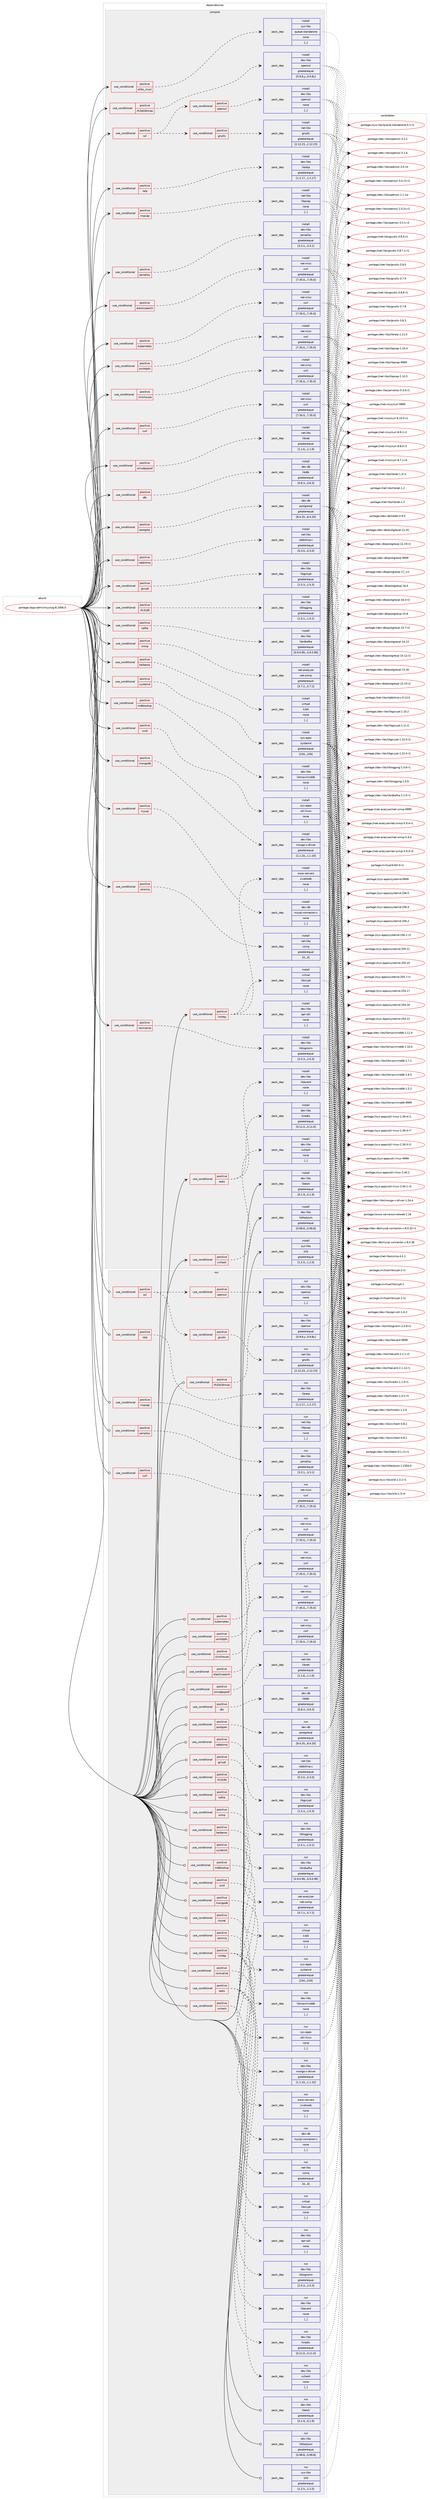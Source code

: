 digraph prolog {

# *************
# Graph options
# *************

newrank=true;
concentrate=true;
compound=true;
graph [rankdir=LR,fontname=Helvetica,fontsize=10,ranksep=1.5];#, ranksep=2.5, nodesep=0.2];
edge  [arrowhead=vee];
node  [fontname=Helvetica,fontsize=10];

# **********
# The ebuild
# **********

subgraph cluster_leftcol {
color=gray;
label=<<i>ebuild</i>>;
id [label="portage://app-admin/rsyslog-8.2406.0", color=red, width=4, href="../app-admin/rsyslog-8.2406.0.svg"];
}

# ****************
# The dependencies
# ****************

subgraph cluster_midcol {
color=gray;
label=<<i>dependencies</i>>;
subgraph cluster_compile {
fillcolor="#eeeeee";
style=filled;
label=<<i>compile</i>>;
subgraph cond130766 {
dependency497866 [label=<<TABLE BORDER="0" CELLBORDER="1" CELLSPACING="0" CELLPADDING="4"><TR><TD ROWSPAN="3" CELLPADDING="10">use_conditional</TD></TR><TR><TD>positive</TD></TR><TR><TD>clickhouse</TD></TR></TABLE>>, shape=none, color=red];
subgraph pack363481 {
dependency497867 [label=<<TABLE BORDER="0" CELLBORDER="1" CELLSPACING="0" CELLPADDING="4" WIDTH="220"><TR><TD ROWSPAN="6" CELLPADDING="30">pack_dep</TD></TR><TR><TD WIDTH="110">install</TD></TR><TR><TD>net-misc</TD></TR><TR><TD>curl</TD></TR><TR><TD>greaterequal</TD></TR><TR><TD>[7.35.0,,,7.35.0]</TD></TR></TABLE>>, shape=none, color=blue];
}
dependency497866:e -> dependency497867:w [weight=20,style="dashed",arrowhead="vee"];
}
id:e -> dependency497866:w [weight=20,style="solid",arrowhead="vee"];
subgraph cond130767 {
dependency497868 [label=<<TABLE BORDER="0" CELLBORDER="1" CELLSPACING="0" CELLPADDING="4"><TR><TD ROWSPAN="3" CELLPADDING="10">use_conditional</TD></TR><TR><TD>positive</TD></TR><TR><TD>curl</TD></TR></TABLE>>, shape=none, color=red];
subgraph pack363482 {
dependency497869 [label=<<TABLE BORDER="0" CELLBORDER="1" CELLSPACING="0" CELLPADDING="4" WIDTH="220"><TR><TD ROWSPAN="6" CELLPADDING="30">pack_dep</TD></TR><TR><TD WIDTH="110">install</TD></TR><TR><TD>net-misc</TD></TR><TR><TD>curl</TD></TR><TR><TD>greaterequal</TD></TR><TR><TD>[7.35.0,,,7.35.0]</TD></TR></TABLE>>, shape=none, color=blue];
}
dependency497868:e -> dependency497869:w [weight=20,style="dashed",arrowhead="vee"];
}
id:e -> dependency497868:w [weight=20,style="solid",arrowhead="vee"];
subgraph cond130768 {
dependency497870 [label=<<TABLE BORDER="0" CELLBORDER="1" CELLSPACING="0" CELLPADDING="4"><TR><TD ROWSPAN="3" CELLPADDING="10">use_conditional</TD></TR><TR><TD>positive</TD></TR><TR><TD>dbi</TD></TR></TABLE>>, shape=none, color=red];
subgraph pack363483 {
dependency497871 [label=<<TABLE BORDER="0" CELLBORDER="1" CELLSPACING="0" CELLPADDING="4" WIDTH="220"><TR><TD ROWSPAN="6" CELLPADDING="30">pack_dep</TD></TR><TR><TD WIDTH="110">install</TD></TR><TR><TD>dev-db</TD></TR><TR><TD>libdbi</TD></TR><TR><TD>greaterequal</TD></TR><TR><TD>[0.8.3,,,0.8.3]</TD></TR></TABLE>>, shape=none, color=blue];
}
dependency497870:e -> dependency497871:w [weight=20,style="dashed",arrowhead="vee"];
}
id:e -> dependency497870:w [weight=20,style="solid",arrowhead="vee"];
subgraph cond130769 {
dependency497872 [label=<<TABLE BORDER="0" CELLBORDER="1" CELLSPACING="0" CELLPADDING="4"><TR><TD ROWSPAN="3" CELLPADDING="10">use_conditional</TD></TR><TR><TD>positive</TD></TR><TR><TD>elasticsearch</TD></TR></TABLE>>, shape=none, color=red];
subgraph pack363484 {
dependency497873 [label=<<TABLE BORDER="0" CELLBORDER="1" CELLSPACING="0" CELLPADDING="4" WIDTH="220"><TR><TD ROWSPAN="6" CELLPADDING="30">pack_dep</TD></TR><TR><TD WIDTH="110">install</TD></TR><TR><TD>net-misc</TD></TR><TR><TD>curl</TD></TR><TR><TD>greaterequal</TD></TR><TR><TD>[7.35.0,,,7.35.0]</TD></TR></TABLE>>, shape=none, color=blue];
}
dependency497872:e -> dependency497873:w [weight=20,style="dashed",arrowhead="vee"];
}
id:e -> dependency497872:w [weight=20,style="solid",arrowhead="vee"];
subgraph cond130770 {
dependency497874 [label=<<TABLE BORDER="0" CELLBORDER="1" CELLSPACING="0" CELLPADDING="4"><TR><TD ROWSPAN="3" CELLPADDING="10">use_conditional</TD></TR><TR><TD>positive</TD></TR><TR><TD>elibc_musl</TD></TR></TABLE>>, shape=none, color=red];
subgraph pack363485 {
dependency497875 [label=<<TABLE BORDER="0" CELLBORDER="1" CELLSPACING="0" CELLPADDING="4" WIDTH="220"><TR><TD ROWSPAN="6" CELLPADDING="30">pack_dep</TD></TR><TR><TD WIDTH="110">install</TD></TR><TR><TD>sys-libs</TD></TR><TR><TD>queue-standalone</TD></TR><TR><TD>none</TD></TR><TR><TD>[,,]</TD></TR></TABLE>>, shape=none, color=blue];
}
dependency497874:e -> dependency497875:w [weight=20,style="dashed",arrowhead="vee"];
}
id:e -> dependency497874:w [weight=20,style="solid",arrowhead="vee"];
subgraph cond130771 {
dependency497876 [label=<<TABLE BORDER="0" CELLBORDER="1" CELLSPACING="0" CELLPADDING="4"><TR><TD ROWSPAN="3" CELLPADDING="10">use_conditional</TD></TR><TR><TD>positive</TD></TR><TR><TD>gcrypt</TD></TR></TABLE>>, shape=none, color=red];
subgraph pack363486 {
dependency497877 [label=<<TABLE BORDER="0" CELLBORDER="1" CELLSPACING="0" CELLPADDING="4" WIDTH="220"><TR><TD ROWSPAN="6" CELLPADDING="30">pack_dep</TD></TR><TR><TD WIDTH="110">install</TD></TR><TR><TD>dev-libs</TD></TR><TR><TD>libgcrypt</TD></TR><TR><TD>greaterequal</TD></TR><TR><TD>[1.5.3,,,1.5.3]</TD></TR></TABLE>>, shape=none, color=blue];
}
dependency497876:e -> dependency497877:w [weight=20,style="dashed",arrowhead="vee"];
}
id:e -> dependency497876:w [weight=20,style="solid",arrowhead="vee"];
subgraph cond130772 {
dependency497878 [label=<<TABLE BORDER="0" CELLBORDER="1" CELLSPACING="0" CELLPADDING="4"><TR><TD ROWSPAN="3" CELLPADDING="10">use_conditional</TD></TR><TR><TD>positive</TD></TR><TR><TD>imhttp</TD></TR></TABLE>>, shape=none, color=red];
subgraph pack363487 {
dependency497879 [label=<<TABLE BORDER="0" CELLBORDER="1" CELLSPACING="0" CELLPADDING="4" WIDTH="220"><TR><TD ROWSPAN="6" CELLPADDING="30">pack_dep</TD></TR><TR><TD WIDTH="110">install</TD></TR><TR><TD>dev-libs</TD></TR><TR><TD>apr-util</TD></TR><TR><TD>none</TD></TR><TR><TD>[,,]</TD></TR></TABLE>>, shape=none, color=blue];
}
dependency497878:e -> dependency497879:w [weight=20,style="dashed",arrowhead="vee"];
subgraph pack363488 {
dependency497880 [label=<<TABLE BORDER="0" CELLBORDER="1" CELLSPACING="0" CELLPADDING="4" WIDTH="220"><TR><TD ROWSPAN="6" CELLPADDING="30">pack_dep</TD></TR><TR><TD WIDTH="110">install</TD></TR><TR><TD>www-servers</TD></TR><TR><TD>civetweb</TD></TR><TR><TD>none</TD></TR><TR><TD>[,,]</TD></TR></TABLE>>, shape=none, color=blue];
}
dependency497878:e -> dependency497880:w [weight=20,style="dashed",arrowhead="vee"];
subgraph pack363489 {
dependency497881 [label=<<TABLE BORDER="0" CELLBORDER="1" CELLSPACING="0" CELLPADDING="4" WIDTH="220"><TR><TD ROWSPAN="6" CELLPADDING="30">pack_dep</TD></TR><TR><TD WIDTH="110">install</TD></TR><TR><TD>virtual</TD></TR><TR><TD>libcrypt</TD></TR><TR><TD>none</TD></TR><TR><TD>[,,]</TD></TR></TABLE>>, shape=none, color=blue];
}
dependency497878:e -> dependency497881:w [weight=20,style="dashed",arrowhead="vee"];
}
id:e -> dependency497878:w [weight=20,style="solid",arrowhead="vee"];
subgraph cond130773 {
dependency497882 [label=<<TABLE BORDER="0" CELLBORDER="1" CELLSPACING="0" CELLPADDING="4"><TR><TD ROWSPAN="3" CELLPADDING="10">use_conditional</TD></TR><TR><TD>positive</TD></TR><TR><TD>impcap</TD></TR></TABLE>>, shape=none, color=red];
subgraph pack363490 {
dependency497883 [label=<<TABLE BORDER="0" CELLBORDER="1" CELLSPACING="0" CELLPADDING="4" WIDTH="220"><TR><TD ROWSPAN="6" CELLPADDING="30">pack_dep</TD></TR><TR><TD WIDTH="110">install</TD></TR><TR><TD>net-libs</TD></TR><TR><TD>libpcap</TD></TR><TR><TD>none</TD></TR><TR><TD>[,,]</TD></TR></TABLE>>, shape=none, color=blue];
}
dependency497882:e -> dependency497883:w [weight=20,style="dashed",arrowhead="vee"];
}
id:e -> dependency497882:w [weight=20,style="solid",arrowhead="vee"];
subgraph cond130774 {
dependency497884 [label=<<TABLE BORDER="0" CELLBORDER="1" CELLSPACING="0" CELLPADDING="4"><TR><TD ROWSPAN="3" CELLPADDING="10">use_conditional</TD></TR><TR><TD>positive</TD></TR><TR><TD>jemalloc</TD></TR></TABLE>>, shape=none, color=red];
subgraph pack363491 {
dependency497885 [label=<<TABLE BORDER="0" CELLBORDER="1" CELLSPACING="0" CELLPADDING="4" WIDTH="220"><TR><TD ROWSPAN="6" CELLPADDING="30">pack_dep</TD></TR><TR><TD WIDTH="110">install</TD></TR><TR><TD>dev-libs</TD></TR><TR><TD>jemalloc</TD></TR><TR><TD>greaterequal</TD></TR><TR><TD>[3.3.1,,,3.3.1]</TD></TR></TABLE>>, shape=none, color=blue];
}
dependency497884:e -> dependency497885:w [weight=20,style="dashed",arrowhead="vee"];
}
id:e -> dependency497884:w [weight=20,style="solid",arrowhead="vee"];
subgraph cond130775 {
dependency497886 [label=<<TABLE BORDER="0" CELLBORDER="1" CELLSPACING="0" CELLPADDING="4"><TR><TD ROWSPAN="3" CELLPADDING="10">use_conditional</TD></TR><TR><TD>positive</TD></TR><TR><TD>kafka</TD></TR></TABLE>>, shape=none, color=red];
subgraph pack363492 {
dependency497887 [label=<<TABLE BORDER="0" CELLBORDER="1" CELLSPACING="0" CELLPADDING="4" WIDTH="220"><TR><TD ROWSPAN="6" CELLPADDING="30">pack_dep</TD></TR><TR><TD WIDTH="110">install</TD></TR><TR><TD>dev-libs</TD></TR><TR><TD>librdkafka</TD></TR><TR><TD>greaterequal</TD></TR><TR><TD>[0.9.0.99,,,0.9.0.99]</TD></TR></TABLE>>, shape=none, color=blue];
}
dependency497886:e -> dependency497887:w [weight=20,style="dashed",arrowhead="vee"];
}
id:e -> dependency497886:w [weight=20,style="solid",arrowhead="vee"];
subgraph cond130776 {
dependency497888 [label=<<TABLE BORDER="0" CELLBORDER="1" CELLSPACING="0" CELLPADDING="4"><TR><TD ROWSPAN="3" CELLPADDING="10">use_conditional</TD></TR><TR><TD>positive</TD></TR><TR><TD>kerberos</TD></TR></TABLE>>, shape=none, color=red];
subgraph pack363493 {
dependency497889 [label=<<TABLE BORDER="0" CELLBORDER="1" CELLSPACING="0" CELLPADDING="4" WIDTH="220"><TR><TD ROWSPAN="6" CELLPADDING="30">pack_dep</TD></TR><TR><TD WIDTH="110">install</TD></TR><TR><TD>virtual</TD></TR><TR><TD>krb5</TD></TR><TR><TD>none</TD></TR><TR><TD>[,,]</TD></TR></TABLE>>, shape=none, color=blue];
}
dependency497888:e -> dependency497889:w [weight=20,style="dashed",arrowhead="vee"];
}
id:e -> dependency497888:w [weight=20,style="solid",arrowhead="vee"];
subgraph cond130777 {
dependency497890 [label=<<TABLE BORDER="0" CELLBORDER="1" CELLSPACING="0" CELLPADDING="4"><TR><TD ROWSPAN="3" CELLPADDING="10">use_conditional</TD></TR><TR><TD>positive</TD></TR><TR><TD>kubernetes</TD></TR></TABLE>>, shape=none, color=red];
subgraph pack363494 {
dependency497891 [label=<<TABLE BORDER="0" CELLBORDER="1" CELLSPACING="0" CELLPADDING="4" WIDTH="220"><TR><TD ROWSPAN="6" CELLPADDING="30">pack_dep</TD></TR><TR><TD WIDTH="110">install</TD></TR><TR><TD>net-misc</TD></TR><TR><TD>curl</TD></TR><TR><TD>greaterequal</TD></TR><TR><TD>[7.35.0,,,7.35.0]</TD></TR></TABLE>>, shape=none, color=blue];
}
dependency497890:e -> dependency497891:w [weight=20,style="dashed",arrowhead="vee"];
}
id:e -> dependency497890:w [weight=20,style="solid",arrowhead="vee"];
subgraph cond130778 {
dependency497892 [label=<<TABLE BORDER="0" CELLBORDER="1" CELLSPACING="0" CELLPADDING="4"><TR><TD ROWSPAN="3" CELLPADDING="10">use_conditional</TD></TR><TR><TD>positive</TD></TR><TR><TD>mdblookup</TD></TR></TABLE>>, shape=none, color=red];
subgraph pack363495 {
dependency497893 [label=<<TABLE BORDER="0" CELLBORDER="1" CELLSPACING="0" CELLPADDING="4" WIDTH="220"><TR><TD ROWSPAN="6" CELLPADDING="30">pack_dep</TD></TR><TR><TD WIDTH="110">install</TD></TR><TR><TD>dev-libs</TD></TR><TR><TD>libmaxminddb</TD></TR><TR><TD>none</TD></TR><TR><TD>[,,]</TD></TR></TABLE>>, shape=none, color=blue];
}
dependency497892:e -> dependency497893:w [weight=20,style="dashed",arrowhead="vee"];
}
id:e -> dependency497892:w [weight=20,style="solid",arrowhead="vee"];
subgraph cond130779 {
dependency497894 [label=<<TABLE BORDER="0" CELLBORDER="1" CELLSPACING="0" CELLPADDING="4"><TR><TD ROWSPAN="3" CELLPADDING="10">use_conditional</TD></TR><TR><TD>positive</TD></TR><TR><TD>mongodb</TD></TR></TABLE>>, shape=none, color=red];
subgraph pack363496 {
dependency497895 [label=<<TABLE BORDER="0" CELLBORDER="1" CELLSPACING="0" CELLPADDING="4" WIDTH="220"><TR><TD ROWSPAN="6" CELLPADDING="30">pack_dep</TD></TR><TR><TD WIDTH="110">install</TD></TR><TR><TD>dev-libs</TD></TR><TR><TD>mongo-c-driver</TD></TR><TR><TD>greaterequal</TD></TR><TR><TD>[1.1.10,,,1.1.10]</TD></TR></TABLE>>, shape=none, color=blue];
}
dependency497894:e -> dependency497895:w [weight=20,style="dashed",arrowhead="vee"];
}
id:e -> dependency497894:w [weight=20,style="solid",arrowhead="vee"];
subgraph cond130780 {
dependency497896 [label=<<TABLE BORDER="0" CELLBORDER="1" CELLSPACING="0" CELLPADDING="4"><TR><TD ROWSPAN="3" CELLPADDING="10">use_conditional</TD></TR><TR><TD>positive</TD></TR><TR><TD>mysql</TD></TR></TABLE>>, shape=none, color=red];
subgraph pack363497 {
dependency497897 [label=<<TABLE BORDER="0" CELLBORDER="1" CELLSPACING="0" CELLPADDING="4" WIDTH="220"><TR><TD ROWSPAN="6" CELLPADDING="30">pack_dep</TD></TR><TR><TD WIDTH="110">install</TD></TR><TR><TD>dev-db</TD></TR><TR><TD>mysql-connector-c</TD></TR><TR><TD>none</TD></TR><TR><TD>[,,]</TD></TR></TABLE>>, shape=none, color=blue];
}
dependency497896:e -> dependency497897:w [weight=20,style="dashed",arrowhead="vee"];
}
id:e -> dependency497896:w [weight=20,style="solid",arrowhead="vee"];
subgraph cond130781 {
dependency497898 [label=<<TABLE BORDER="0" CELLBORDER="1" CELLSPACING="0" CELLPADDING="4"><TR><TD ROWSPAN="3" CELLPADDING="10">use_conditional</TD></TR><TR><TD>positive</TD></TR><TR><TD>normalize</TD></TR></TABLE>>, shape=none, color=red];
subgraph pack363498 {
dependency497899 [label=<<TABLE BORDER="0" CELLBORDER="1" CELLSPACING="0" CELLPADDING="4" WIDTH="220"><TR><TD ROWSPAN="6" CELLPADDING="30">pack_dep</TD></TR><TR><TD WIDTH="110">install</TD></TR><TR><TD>dev-libs</TD></TR><TR><TD>liblognorm</TD></TR><TR><TD>greaterequal</TD></TR><TR><TD>[2.0.3,,,2.0.3]</TD></TR></TABLE>>, shape=none, color=blue];
}
dependency497898:e -> dependency497899:w [weight=20,style="dashed",arrowhead="vee"];
}
id:e -> dependency497898:w [weight=20,style="solid",arrowhead="vee"];
subgraph cond130782 {
dependency497900 [label=<<TABLE BORDER="0" CELLBORDER="1" CELLSPACING="0" CELLPADDING="4"><TR><TD ROWSPAN="3" CELLPADDING="10">use_conditional</TD></TR><TR><TD>positive</TD></TR><TR><TD>omhttpfs</TD></TR></TABLE>>, shape=none, color=red];
subgraph pack363499 {
dependency497901 [label=<<TABLE BORDER="0" CELLBORDER="1" CELLSPACING="0" CELLPADDING="4" WIDTH="220"><TR><TD ROWSPAN="6" CELLPADDING="30">pack_dep</TD></TR><TR><TD WIDTH="110">install</TD></TR><TR><TD>net-misc</TD></TR><TR><TD>curl</TD></TR><TR><TD>greaterequal</TD></TR><TR><TD>[7.35.0,,,7.35.0]</TD></TR></TABLE>>, shape=none, color=blue];
}
dependency497900:e -> dependency497901:w [weight=20,style="dashed",arrowhead="vee"];
}
id:e -> dependency497900:w [weight=20,style="solid",arrowhead="vee"];
subgraph cond130783 {
dependency497902 [label=<<TABLE BORDER="0" CELLBORDER="1" CELLSPACING="0" CELLPADDING="4"><TR><TD ROWSPAN="3" CELLPADDING="10">use_conditional</TD></TR><TR><TD>positive</TD></TR><TR><TD>omudpspoof</TD></TR></TABLE>>, shape=none, color=red];
subgraph pack363500 {
dependency497903 [label=<<TABLE BORDER="0" CELLBORDER="1" CELLSPACING="0" CELLPADDING="4" WIDTH="220"><TR><TD ROWSPAN="6" CELLPADDING="30">pack_dep</TD></TR><TR><TD WIDTH="110">install</TD></TR><TR><TD>net-libs</TD></TR><TR><TD>libnet</TD></TR><TR><TD>greaterequal</TD></TR><TR><TD>[1.1.6,,,1.1.6]</TD></TR></TABLE>>, shape=none, color=blue];
}
dependency497902:e -> dependency497903:w [weight=20,style="dashed",arrowhead="vee"];
}
id:e -> dependency497902:w [weight=20,style="solid",arrowhead="vee"];
subgraph cond130784 {
dependency497904 [label=<<TABLE BORDER="0" CELLBORDER="1" CELLSPACING="0" CELLPADDING="4"><TR><TD ROWSPAN="3" CELLPADDING="10">use_conditional</TD></TR><TR><TD>positive</TD></TR><TR><TD>postgres</TD></TR></TABLE>>, shape=none, color=red];
subgraph pack363501 {
dependency497905 [label=<<TABLE BORDER="0" CELLBORDER="1" CELLSPACING="0" CELLPADDING="4" WIDTH="220"><TR><TD ROWSPAN="6" CELLPADDING="30">pack_dep</TD></TR><TR><TD WIDTH="110">install</TD></TR><TR><TD>dev-db</TD></TR><TR><TD>postgresql</TD></TR><TR><TD>greaterequal</TD></TR><TR><TD>[8.4.20,,,8.4.20]</TD></TR></TABLE>>, shape=none, color=blue];
}
dependency497904:e -> dependency497905:w [weight=20,style="dashed",arrowhead="vee"];
}
id:e -> dependency497904:w [weight=20,style="solid",arrowhead="vee"];
subgraph cond130785 {
dependency497906 [label=<<TABLE BORDER="0" CELLBORDER="1" CELLSPACING="0" CELLPADDING="4"><TR><TD ROWSPAN="3" CELLPADDING="10">use_conditional</TD></TR><TR><TD>positive</TD></TR><TR><TD>rabbitmq</TD></TR></TABLE>>, shape=none, color=red];
subgraph pack363502 {
dependency497907 [label=<<TABLE BORDER="0" CELLBORDER="1" CELLSPACING="0" CELLPADDING="4" WIDTH="220"><TR><TD ROWSPAN="6" CELLPADDING="30">pack_dep</TD></TR><TR><TD WIDTH="110">install</TD></TR><TR><TD>net-libs</TD></TR><TR><TD>rabbitmq-c</TD></TR><TR><TD>greaterequal</TD></TR><TR><TD>[0.3.0,,,0.3.0]</TD></TR></TABLE>>, shape=none, color=blue];
}
dependency497906:e -> dependency497907:w [weight=20,style="dashed",arrowhead="vee"];
}
id:e -> dependency497906:w [weight=20,style="solid",arrowhead="vee"];
subgraph cond130786 {
dependency497908 [label=<<TABLE BORDER="0" CELLBORDER="1" CELLSPACING="0" CELLPADDING="4"><TR><TD ROWSPAN="3" CELLPADDING="10">use_conditional</TD></TR><TR><TD>positive</TD></TR><TR><TD>redis</TD></TR></TABLE>>, shape=none, color=red];
subgraph pack363503 {
dependency497909 [label=<<TABLE BORDER="0" CELLBORDER="1" CELLSPACING="0" CELLPADDING="4" WIDTH="220"><TR><TD ROWSPAN="6" CELLPADDING="30">pack_dep</TD></TR><TR><TD WIDTH="110">install</TD></TR><TR><TD>dev-libs</TD></TR><TR><TD>hiredis</TD></TR><TR><TD>greaterequal</TD></TR><TR><TD>[0.11.0,,,0.11.0]</TD></TR></TABLE>>, shape=none, color=blue];
}
dependency497908:e -> dependency497909:w [weight=20,style="dashed",arrowhead="vee"];
subgraph pack363504 {
dependency497910 [label=<<TABLE BORDER="0" CELLBORDER="1" CELLSPACING="0" CELLPADDING="4" WIDTH="220"><TR><TD ROWSPAN="6" CELLPADDING="30">pack_dep</TD></TR><TR><TD WIDTH="110">install</TD></TR><TR><TD>dev-libs</TD></TR><TR><TD>libevent</TD></TR><TR><TD>none</TD></TR><TR><TD>[,,]</TD></TR></TABLE>>, shape=none, color=blue];
}
dependency497908:e -> dependency497910:w [weight=20,style="dashed",arrowhead="vee"];
}
id:e -> dependency497908:w [weight=20,style="solid",arrowhead="vee"];
subgraph cond130787 {
dependency497911 [label=<<TABLE BORDER="0" CELLBORDER="1" CELLSPACING="0" CELLPADDING="4"><TR><TD ROWSPAN="3" CELLPADDING="10">use_conditional</TD></TR><TR><TD>positive</TD></TR><TR><TD>relp</TD></TR></TABLE>>, shape=none, color=red];
subgraph pack363505 {
dependency497912 [label=<<TABLE BORDER="0" CELLBORDER="1" CELLSPACING="0" CELLPADDING="4" WIDTH="220"><TR><TD ROWSPAN="6" CELLPADDING="30">pack_dep</TD></TR><TR><TD WIDTH="110">install</TD></TR><TR><TD>dev-libs</TD></TR><TR><TD>librelp</TD></TR><TR><TD>greaterequal</TD></TR><TR><TD>[1.2.17,,,1.2.17]</TD></TR></TABLE>>, shape=none, color=blue];
}
dependency497911:e -> dependency497912:w [weight=20,style="dashed",arrowhead="vee"];
}
id:e -> dependency497911:w [weight=20,style="solid",arrowhead="vee"];
subgraph cond130788 {
dependency497913 [label=<<TABLE BORDER="0" CELLBORDER="1" CELLSPACING="0" CELLPADDING="4"><TR><TD ROWSPAN="3" CELLPADDING="10">use_conditional</TD></TR><TR><TD>positive</TD></TR><TR><TD>rfc3195</TD></TR></TABLE>>, shape=none, color=red];
subgraph pack363506 {
dependency497914 [label=<<TABLE BORDER="0" CELLBORDER="1" CELLSPACING="0" CELLPADDING="4" WIDTH="220"><TR><TD ROWSPAN="6" CELLPADDING="30">pack_dep</TD></TR><TR><TD WIDTH="110">install</TD></TR><TR><TD>dev-libs</TD></TR><TR><TD>liblogging</TD></TR><TR><TD>greaterequal</TD></TR><TR><TD>[1.0.1,,,1.0.1]</TD></TR></TABLE>>, shape=none, color=blue];
}
dependency497913:e -> dependency497914:w [weight=20,style="dashed",arrowhead="vee"];
}
id:e -> dependency497913:w [weight=20,style="solid",arrowhead="vee"];
subgraph cond130789 {
dependency497915 [label=<<TABLE BORDER="0" CELLBORDER="1" CELLSPACING="0" CELLPADDING="4"><TR><TD ROWSPAN="3" CELLPADDING="10">use_conditional</TD></TR><TR><TD>positive</TD></TR><TR><TD>rfc5424hmac</TD></TR></TABLE>>, shape=none, color=red];
subgraph pack363507 {
dependency497916 [label=<<TABLE BORDER="0" CELLBORDER="1" CELLSPACING="0" CELLPADDING="4" WIDTH="220"><TR><TD ROWSPAN="6" CELLPADDING="30">pack_dep</TD></TR><TR><TD WIDTH="110">install</TD></TR><TR><TD>dev-libs</TD></TR><TR><TD>openssl</TD></TR><TR><TD>greaterequal</TD></TR><TR><TD>[0.9.8,y,,0.9.8y]</TD></TR></TABLE>>, shape=none, color=blue];
}
dependency497915:e -> dependency497916:w [weight=20,style="dashed",arrowhead="vee"];
}
id:e -> dependency497915:w [weight=20,style="solid",arrowhead="vee"];
subgraph cond130790 {
dependency497917 [label=<<TABLE BORDER="0" CELLBORDER="1" CELLSPACING="0" CELLPADDING="4"><TR><TD ROWSPAN="3" CELLPADDING="10">use_conditional</TD></TR><TR><TD>positive</TD></TR><TR><TD>snmp</TD></TR></TABLE>>, shape=none, color=red];
subgraph pack363508 {
dependency497918 [label=<<TABLE BORDER="0" CELLBORDER="1" CELLSPACING="0" CELLPADDING="4" WIDTH="220"><TR><TD ROWSPAN="6" CELLPADDING="30">pack_dep</TD></TR><TR><TD WIDTH="110">install</TD></TR><TR><TD>net-analyzer</TD></TR><TR><TD>net-snmp</TD></TR><TR><TD>greaterequal</TD></TR><TR><TD>[5.7.2,,,5.7.2]</TD></TR></TABLE>>, shape=none, color=blue];
}
dependency497917:e -> dependency497918:w [weight=20,style="dashed",arrowhead="vee"];
}
id:e -> dependency497917:w [weight=20,style="solid",arrowhead="vee"];
subgraph cond130791 {
dependency497919 [label=<<TABLE BORDER="0" CELLBORDER="1" CELLSPACING="0" CELLPADDING="4"><TR><TD ROWSPAN="3" CELLPADDING="10">use_conditional</TD></TR><TR><TD>positive</TD></TR><TR><TD>ssl</TD></TR></TABLE>>, shape=none, color=red];
subgraph cond130792 {
dependency497920 [label=<<TABLE BORDER="0" CELLBORDER="1" CELLSPACING="0" CELLPADDING="4"><TR><TD ROWSPAN="3" CELLPADDING="10">use_conditional</TD></TR><TR><TD>positive</TD></TR><TR><TD>gnutls</TD></TR></TABLE>>, shape=none, color=red];
subgraph pack363509 {
dependency497921 [label=<<TABLE BORDER="0" CELLBORDER="1" CELLSPACING="0" CELLPADDING="4" WIDTH="220"><TR><TD ROWSPAN="6" CELLPADDING="30">pack_dep</TD></TR><TR><TD WIDTH="110">install</TD></TR><TR><TD>net-libs</TD></TR><TR><TD>gnutls</TD></TR><TR><TD>greaterequal</TD></TR><TR><TD>[2.12.23,,,2.12.23]</TD></TR></TABLE>>, shape=none, color=blue];
}
dependency497920:e -> dependency497921:w [weight=20,style="dashed",arrowhead="vee"];
}
dependency497919:e -> dependency497920:w [weight=20,style="dashed",arrowhead="vee"];
subgraph cond130793 {
dependency497922 [label=<<TABLE BORDER="0" CELLBORDER="1" CELLSPACING="0" CELLPADDING="4"><TR><TD ROWSPAN="3" CELLPADDING="10">use_conditional</TD></TR><TR><TD>positive</TD></TR><TR><TD>openssl</TD></TR></TABLE>>, shape=none, color=red];
subgraph pack363510 {
dependency497923 [label=<<TABLE BORDER="0" CELLBORDER="1" CELLSPACING="0" CELLPADDING="4" WIDTH="220"><TR><TD ROWSPAN="6" CELLPADDING="30">pack_dep</TD></TR><TR><TD WIDTH="110">install</TD></TR><TR><TD>dev-libs</TD></TR><TR><TD>openssl</TD></TR><TR><TD>none</TD></TR><TR><TD>[,,]</TD></TR></TABLE>>, shape=none, color=blue];
}
dependency497922:e -> dependency497923:w [weight=20,style="dashed",arrowhead="vee"];
}
dependency497919:e -> dependency497922:w [weight=20,style="dashed",arrowhead="vee"];
}
id:e -> dependency497919:w [weight=20,style="solid",arrowhead="vee"];
subgraph cond130794 {
dependency497924 [label=<<TABLE BORDER="0" CELLBORDER="1" CELLSPACING="0" CELLPADDING="4"><TR><TD ROWSPAN="3" CELLPADDING="10">use_conditional</TD></TR><TR><TD>positive</TD></TR><TR><TD>systemd</TD></TR></TABLE>>, shape=none, color=red];
subgraph pack363511 {
dependency497925 [label=<<TABLE BORDER="0" CELLBORDER="1" CELLSPACING="0" CELLPADDING="4" WIDTH="220"><TR><TD ROWSPAN="6" CELLPADDING="30">pack_dep</TD></TR><TR><TD WIDTH="110">install</TD></TR><TR><TD>sys-apps</TD></TR><TR><TD>systemd</TD></TR><TR><TD>greaterequal</TD></TR><TR><TD>[234,,,234]</TD></TR></TABLE>>, shape=none, color=blue];
}
dependency497924:e -> dependency497925:w [weight=20,style="dashed",arrowhead="vee"];
}
id:e -> dependency497924:w [weight=20,style="solid",arrowhead="vee"];
subgraph cond130795 {
dependency497926 [label=<<TABLE BORDER="0" CELLBORDER="1" CELLSPACING="0" CELLPADDING="4"><TR><TD ROWSPAN="3" CELLPADDING="10">use_conditional</TD></TR><TR><TD>positive</TD></TR><TR><TD>uuid</TD></TR></TABLE>>, shape=none, color=red];
subgraph pack363512 {
dependency497927 [label=<<TABLE BORDER="0" CELLBORDER="1" CELLSPACING="0" CELLPADDING="4" WIDTH="220"><TR><TD ROWSPAN="6" CELLPADDING="30">pack_dep</TD></TR><TR><TD WIDTH="110">install</TD></TR><TR><TD>sys-apps</TD></TR><TR><TD>util-linux</TD></TR><TR><TD>none</TD></TR><TR><TD>[,,]</TD></TR></TABLE>>, shape=none, color=blue];
}
dependency497926:e -> dependency497927:w [weight=20,style="dashed",arrowhead="vee"];
}
id:e -> dependency497926:w [weight=20,style="solid",arrowhead="vee"];
subgraph cond130796 {
dependency497928 [label=<<TABLE BORDER="0" CELLBORDER="1" CELLSPACING="0" CELLPADDING="4"><TR><TD ROWSPAN="3" CELLPADDING="10">use_conditional</TD></TR><TR><TD>positive</TD></TR><TR><TD>xxhash</TD></TR></TABLE>>, shape=none, color=red];
subgraph pack363513 {
dependency497929 [label=<<TABLE BORDER="0" CELLBORDER="1" CELLSPACING="0" CELLPADDING="4" WIDTH="220"><TR><TD ROWSPAN="6" CELLPADDING="30">pack_dep</TD></TR><TR><TD WIDTH="110">install</TD></TR><TR><TD>dev-libs</TD></TR><TR><TD>xxhash</TD></TR><TR><TD>none</TD></TR><TR><TD>[,,]</TD></TR></TABLE>>, shape=none, color=blue];
}
dependency497928:e -> dependency497929:w [weight=20,style="dashed",arrowhead="vee"];
}
id:e -> dependency497928:w [weight=20,style="solid",arrowhead="vee"];
subgraph cond130797 {
dependency497930 [label=<<TABLE BORDER="0" CELLBORDER="1" CELLSPACING="0" CELLPADDING="4"><TR><TD ROWSPAN="3" CELLPADDING="10">use_conditional</TD></TR><TR><TD>positive</TD></TR><TR><TD>zeromq</TD></TR></TABLE>>, shape=none, color=red];
subgraph pack363514 {
dependency497931 [label=<<TABLE BORDER="0" CELLBORDER="1" CELLSPACING="0" CELLPADDING="4" WIDTH="220"><TR><TD ROWSPAN="6" CELLPADDING="30">pack_dep</TD></TR><TR><TD WIDTH="110">install</TD></TR><TR><TD>net-libs</TD></TR><TR><TD>czmq</TD></TR><TR><TD>greaterequal</TD></TR><TR><TD>[4,,,4]</TD></TR></TABLE>>, shape=none, color=blue];
}
dependency497930:e -> dependency497931:w [weight=20,style="dashed",arrowhead="vee"];
}
id:e -> dependency497930:w [weight=20,style="solid",arrowhead="vee"];
subgraph pack363515 {
dependency497932 [label=<<TABLE BORDER="0" CELLBORDER="1" CELLSPACING="0" CELLPADDING="4" WIDTH="220"><TR><TD ROWSPAN="6" CELLPADDING="30">pack_dep</TD></TR><TR><TD WIDTH="110">install</TD></TR><TR><TD>dev-libs</TD></TR><TR><TD>libestr</TD></TR><TR><TD>greaterequal</TD></TR><TR><TD>[0.1.9,,,0.1.9]</TD></TR></TABLE>>, shape=none, color=blue];
}
id:e -> dependency497932:w [weight=20,style="solid",arrowhead="vee"];
subgraph pack363516 {
dependency497933 [label=<<TABLE BORDER="0" CELLBORDER="1" CELLSPACING="0" CELLPADDING="4" WIDTH="220"><TR><TD ROWSPAN="6" CELLPADDING="30">pack_dep</TD></TR><TR><TD WIDTH="110">install</TD></TR><TR><TD>dev-libs</TD></TR><TR><TD>libfastjson</TD></TR><TR><TD>greaterequal</TD></TR><TR><TD>[0.99.8,,,0.99.8]</TD></TR></TABLE>>, shape=none, color=blue];
}
id:e -> dependency497933:w [weight=20,style="solid",arrowhead="vee"];
subgraph pack363517 {
dependency497934 [label=<<TABLE BORDER="0" CELLBORDER="1" CELLSPACING="0" CELLPADDING="4" WIDTH="220"><TR><TD ROWSPAN="6" CELLPADDING="30">pack_dep</TD></TR><TR><TD WIDTH="110">install</TD></TR><TR><TD>sys-libs</TD></TR><TR><TD>zlib</TD></TR><TR><TD>greaterequal</TD></TR><TR><TD>[1.2.5,,,1.2.5]</TD></TR></TABLE>>, shape=none, color=blue];
}
id:e -> dependency497934:w [weight=20,style="solid",arrowhead="vee"];
}
subgraph cluster_compileandrun {
fillcolor="#eeeeee";
style=filled;
label=<<i>compile and run</i>>;
}
subgraph cluster_run {
fillcolor="#eeeeee";
style=filled;
label=<<i>run</i>>;
subgraph cond130798 {
dependency497935 [label=<<TABLE BORDER="0" CELLBORDER="1" CELLSPACING="0" CELLPADDING="4"><TR><TD ROWSPAN="3" CELLPADDING="10">use_conditional</TD></TR><TR><TD>positive</TD></TR><TR><TD>clickhouse</TD></TR></TABLE>>, shape=none, color=red];
subgraph pack363518 {
dependency497936 [label=<<TABLE BORDER="0" CELLBORDER="1" CELLSPACING="0" CELLPADDING="4" WIDTH="220"><TR><TD ROWSPAN="6" CELLPADDING="30">pack_dep</TD></TR><TR><TD WIDTH="110">run</TD></TR><TR><TD>net-misc</TD></TR><TR><TD>curl</TD></TR><TR><TD>greaterequal</TD></TR><TR><TD>[7.35.0,,,7.35.0]</TD></TR></TABLE>>, shape=none, color=blue];
}
dependency497935:e -> dependency497936:w [weight=20,style="dashed",arrowhead="vee"];
}
id:e -> dependency497935:w [weight=20,style="solid",arrowhead="odot"];
subgraph cond130799 {
dependency497937 [label=<<TABLE BORDER="0" CELLBORDER="1" CELLSPACING="0" CELLPADDING="4"><TR><TD ROWSPAN="3" CELLPADDING="10">use_conditional</TD></TR><TR><TD>positive</TD></TR><TR><TD>curl</TD></TR></TABLE>>, shape=none, color=red];
subgraph pack363519 {
dependency497938 [label=<<TABLE BORDER="0" CELLBORDER="1" CELLSPACING="0" CELLPADDING="4" WIDTH="220"><TR><TD ROWSPAN="6" CELLPADDING="30">pack_dep</TD></TR><TR><TD WIDTH="110">run</TD></TR><TR><TD>net-misc</TD></TR><TR><TD>curl</TD></TR><TR><TD>greaterequal</TD></TR><TR><TD>[7.35.0,,,7.35.0]</TD></TR></TABLE>>, shape=none, color=blue];
}
dependency497937:e -> dependency497938:w [weight=20,style="dashed",arrowhead="vee"];
}
id:e -> dependency497937:w [weight=20,style="solid",arrowhead="odot"];
subgraph cond130800 {
dependency497939 [label=<<TABLE BORDER="0" CELLBORDER="1" CELLSPACING="0" CELLPADDING="4"><TR><TD ROWSPAN="3" CELLPADDING="10">use_conditional</TD></TR><TR><TD>positive</TD></TR><TR><TD>dbi</TD></TR></TABLE>>, shape=none, color=red];
subgraph pack363520 {
dependency497940 [label=<<TABLE BORDER="0" CELLBORDER="1" CELLSPACING="0" CELLPADDING="4" WIDTH="220"><TR><TD ROWSPAN="6" CELLPADDING="30">pack_dep</TD></TR><TR><TD WIDTH="110">run</TD></TR><TR><TD>dev-db</TD></TR><TR><TD>libdbi</TD></TR><TR><TD>greaterequal</TD></TR><TR><TD>[0.8.3,,,0.8.3]</TD></TR></TABLE>>, shape=none, color=blue];
}
dependency497939:e -> dependency497940:w [weight=20,style="dashed",arrowhead="vee"];
}
id:e -> dependency497939:w [weight=20,style="solid",arrowhead="odot"];
subgraph cond130801 {
dependency497941 [label=<<TABLE BORDER="0" CELLBORDER="1" CELLSPACING="0" CELLPADDING="4"><TR><TD ROWSPAN="3" CELLPADDING="10">use_conditional</TD></TR><TR><TD>positive</TD></TR><TR><TD>elasticsearch</TD></TR></TABLE>>, shape=none, color=red];
subgraph pack363521 {
dependency497942 [label=<<TABLE BORDER="0" CELLBORDER="1" CELLSPACING="0" CELLPADDING="4" WIDTH="220"><TR><TD ROWSPAN="6" CELLPADDING="30">pack_dep</TD></TR><TR><TD WIDTH="110">run</TD></TR><TR><TD>net-misc</TD></TR><TR><TD>curl</TD></TR><TR><TD>greaterequal</TD></TR><TR><TD>[7.35.0,,,7.35.0]</TD></TR></TABLE>>, shape=none, color=blue];
}
dependency497941:e -> dependency497942:w [weight=20,style="dashed",arrowhead="vee"];
}
id:e -> dependency497941:w [weight=20,style="solid",arrowhead="odot"];
subgraph cond130802 {
dependency497943 [label=<<TABLE BORDER="0" CELLBORDER="1" CELLSPACING="0" CELLPADDING="4"><TR><TD ROWSPAN="3" CELLPADDING="10">use_conditional</TD></TR><TR><TD>positive</TD></TR><TR><TD>gcrypt</TD></TR></TABLE>>, shape=none, color=red];
subgraph pack363522 {
dependency497944 [label=<<TABLE BORDER="0" CELLBORDER="1" CELLSPACING="0" CELLPADDING="4" WIDTH="220"><TR><TD ROWSPAN="6" CELLPADDING="30">pack_dep</TD></TR><TR><TD WIDTH="110">run</TD></TR><TR><TD>dev-libs</TD></TR><TR><TD>libgcrypt</TD></TR><TR><TD>greaterequal</TD></TR><TR><TD>[1.5.3,,,1.5.3]</TD></TR></TABLE>>, shape=none, color=blue];
}
dependency497943:e -> dependency497944:w [weight=20,style="dashed",arrowhead="vee"];
}
id:e -> dependency497943:w [weight=20,style="solid",arrowhead="odot"];
subgraph cond130803 {
dependency497945 [label=<<TABLE BORDER="0" CELLBORDER="1" CELLSPACING="0" CELLPADDING="4"><TR><TD ROWSPAN="3" CELLPADDING="10">use_conditional</TD></TR><TR><TD>positive</TD></TR><TR><TD>imhttp</TD></TR></TABLE>>, shape=none, color=red];
subgraph pack363523 {
dependency497946 [label=<<TABLE BORDER="0" CELLBORDER="1" CELLSPACING="0" CELLPADDING="4" WIDTH="220"><TR><TD ROWSPAN="6" CELLPADDING="30">pack_dep</TD></TR><TR><TD WIDTH="110">run</TD></TR><TR><TD>dev-libs</TD></TR><TR><TD>apr-util</TD></TR><TR><TD>none</TD></TR><TR><TD>[,,]</TD></TR></TABLE>>, shape=none, color=blue];
}
dependency497945:e -> dependency497946:w [weight=20,style="dashed",arrowhead="vee"];
subgraph pack363524 {
dependency497947 [label=<<TABLE BORDER="0" CELLBORDER="1" CELLSPACING="0" CELLPADDING="4" WIDTH="220"><TR><TD ROWSPAN="6" CELLPADDING="30">pack_dep</TD></TR><TR><TD WIDTH="110">run</TD></TR><TR><TD>www-servers</TD></TR><TR><TD>civetweb</TD></TR><TR><TD>none</TD></TR><TR><TD>[,,]</TD></TR></TABLE>>, shape=none, color=blue];
}
dependency497945:e -> dependency497947:w [weight=20,style="dashed",arrowhead="vee"];
subgraph pack363525 {
dependency497948 [label=<<TABLE BORDER="0" CELLBORDER="1" CELLSPACING="0" CELLPADDING="4" WIDTH="220"><TR><TD ROWSPAN="6" CELLPADDING="30">pack_dep</TD></TR><TR><TD WIDTH="110">run</TD></TR><TR><TD>virtual</TD></TR><TR><TD>libcrypt</TD></TR><TR><TD>none</TD></TR><TR><TD>[,,]</TD></TR></TABLE>>, shape=none, color=blue];
}
dependency497945:e -> dependency497948:w [weight=20,style="dashed",arrowhead="vee"];
}
id:e -> dependency497945:w [weight=20,style="solid",arrowhead="odot"];
subgraph cond130804 {
dependency497949 [label=<<TABLE BORDER="0" CELLBORDER="1" CELLSPACING="0" CELLPADDING="4"><TR><TD ROWSPAN="3" CELLPADDING="10">use_conditional</TD></TR><TR><TD>positive</TD></TR><TR><TD>impcap</TD></TR></TABLE>>, shape=none, color=red];
subgraph pack363526 {
dependency497950 [label=<<TABLE BORDER="0" CELLBORDER="1" CELLSPACING="0" CELLPADDING="4" WIDTH="220"><TR><TD ROWSPAN="6" CELLPADDING="30">pack_dep</TD></TR><TR><TD WIDTH="110">run</TD></TR><TR><TD>net-libs</TD></TR><TR><TD>libpcap</TD></TR><TR><TD>none</TD></TR><TR><TD>[,,]</TD></TR></TABLE>>, shape=none, color=blue];
}
dependency497949:e -> dependency497950:w [weight=20,style="dashed",arrowhead="vee"];
}
id:e -> dependency497949:w [weight=20,style="solid",arrowhead="odot"];
subgraph cond130805 {
dependency497951 [label=<<TABLE BORDER="0" CELLBORDER="1" CELLSPACING="0" CELLPADDING="4"><TR><TD ROWSPAN="3" CELLPADDING="10">use_conditional</TD></TR><TR><TD>positive</TD></TR><TR><TD>jemalloc</TD></TR></TABLE>>, shape=none, color=red];
subgraph pack363527 {
dependency497952 [label=<<TABLE BORDER="0" CELLBORDER="1" CELLSPACING="0" CELLPADDING="4" WIDTH="220"><TR><TD ROWSPAN="6" CELLPADDING="30">pack_dep</TD></TR><TR><TD WIDTH="110">run</TD></TR><TR><TD>dev-libs</TD></TR><TR><TD>jemalloc</TD></TR><TR><TD>greaterequal</TD></TR><TR><TD>[3.3.1,,,3.3.1]</TD></TR></TABLE>>, shape=none, color=blue];
}
dependency497951:e -> dependency497952:w [weight=20,style="dashed",arrowhead="vee"];
}
id:e -> dependency497951:w [weight=20,style="solid",arrowhead="odot"];
subgraph cond130806 {
dependency497953 [label=<<TABLE BORDER="0" CELLBORDER="1" CELLSPACING="0" CELLPADDING="4"><TR><TD ROWSPAN="3" CELLPADDING="10">use_conditional</TD></TR><TR><TD>positive</TD></TR><TR><TD>kafka</TD></TR></TABLE>>, shape=none, color=red];
subgraph pack363528 {
dependency497954 [label=<<TABLE BORDER="0" CELLBORDER="1" CELLSPACING="0" CELLPADDING="4" WIDTH="220"><TR><TD ROWSPAN="6" CELLPADDING="30">pack_dep</TD></TR><TR><TD WIDTH="110">run</TD></TR><TR><TD>dev-libs</TD></TR><TR><TD>librdkafka</TD></TR><TR><TD>greaterequal</TD></TR><TR><TD>[0.9.0.99,,,0.9.0.99]</TD></TR></TABLE>>, shape=none, color=blue];
}
dependency497953:e -> dependency497954:w [weight=20,style="dashed",arrowhead="vee"];
}
id:e -> dependency497953:w [weight=20,style="solid",arrowhead="odot"];
subgraph cond130807 {
dependency497955 [label=<<TABLE BORDER="0" CELLBORDER="1" CELLSPACING="0" CELLPADDING="4"><TR><TD ROWSPAN="3" CELLPADDING="10">use_conditional</TD></TR><TR><TD>positive</TD></TR><TR><TD>kerberos</TD></TR></TABLE>>, shape=none, color=red];
subgraph pack363529 {
dependency497956 [label=<<TABLE BORDER="0" CELLBORDER="1" CELLSPACING="0" CELLPADDING="4" WIDTH="220"><TR><TD ROWSPAN="6" CELLPADDING="30">pack_dep</TD></TR><TR><TD WIDTH="110">run</TD></TR><TR><TD>virtual</TD></TR><TR><TD>krb5</TD></TR><TR><TD>none</TD></TR><TR><TD>[,,]</TD></TR></TABLE>>, shape=none, color=blue];
}
dependency497955:e -> dependency497956:w [weight=20,style="dashed",arrowhead="vee"];
}
id:e -> dependency497955:w [weight=20,style="solid",arrowhead="odot"];
subgraph cond130808 {
dependency497957 [label=<<TABLE BORDER="0" CELLBORDER="1" CELLSPACING="0" CELLPADDING="4"><TR><TD ROWSPAN="3" CELLPADDING="10">use_conditional</TD></TR><TR><TD>positive</TD></TR><TR><TD>kubernetes</TD></TR></TABLE>>, shape=none, color=red];
subgraph pack363530 {
dependency497958 [label=<<TABLE BORDER="0" CELLBORDER="1" CELLSPACING="0" CELLPADDING="4" WIDTH="220"><TR><TD ROWSPAN="6" CELLPADDING="30">pack_dep</TD></TR><TR><TD WIDTH="110">run</TD></TR><TR><TD>net-misc</TD></TR><TR><TD>curl</TD></TR><TR><TD>greaterequal</TD></TR><TR><TD>[7.35.0,,,7.35.0]</TD></TR></TABLE>>, shape=none, color=blue];
}
dependency497957:e -> dependency497958:w [weight=20,style="dashed",arrowhead="vee"];
}
id:e -> dependency497957:w [weight=20,style="solid",arrowhead="odot"];
subgraph cond130809 {
dependency497959 [label=<<TABLE BORDER="0" CELLBORDER="1" CELLSPACING="0" CELLPADDING="4"><TR><TD ROWSPAN="3" CELLPADDING="10">use_conditional</TD></TR><TR><TD>positive</TD></TR><TR><TD>mdblookup</TD></TR></TABLE>>, shape=none, color=red];
subgraph pack363531 {
dependency497960 [label=<<TABLE BORDER="0" CELLBORDER="1" CELLSPACING="0" CELLPADDING="4" WIDTH="220"><TR><TD ROWSPAN="6" CELLPADDING="30">pack_dep</TD></TR><TR><TD WIDTH="110">run</TD></TR><TR><TD>dev-libs</TD></TR><TR><TD>libmaxminddb</TD></TR><TR><TD>none</TD></TR><TR><TD>[,,]</TD></TR></TABLE>>, shape=none, color=blue];
}
dependency497959:e -> dependency497960:w [weight=20,style="dashed",arrowhead="vee"];
}
id:e -> dependency497959:w [weight=20,style="solid",arrowhead="odot"];
subgraph cond130810 {
dependency497961 [label=<<TABLE BORDER="0" CELLBORDER="1" CELLSPACING="0" CELLPADDING="4"><TR><TD ROWSPAN="3" CELLPADDING="10">use_conditional</TD></TR><TR><TD>positive</TD></TR><TR><TD>mongodb</TD></TR></TABLE>>, shape=none, color=red];
subgraph pack363532 {
dependency497962 [label=<<TABLE BORDER="0" CELLBORDER="1" CELLSPACING="0" CELLPADDING="4" WIDTH="220"><TR><TD ROWSPAN="6" CELLPADDING="30">pack_dep</TD></TR><TR><TD WIDTH="110">run</TD></TR><TR><TD>dev-libs</TD></TR><TR><TD>mongo-c-driver</TD></TR><TR><TD>greaterequal</TD></TR><TR><TD>[1.1.10,,,1.1.10]</TD></TR></TABLE>>, shape=none, color=blue];
}
dependency497961:e -> dependency497962:w [weight=20,style="dashed",arrowhead="vee"];
}
id:e -> dependency497961:w [weight=20,style="solid",arrowhead="odot"];
subgraph cond130811 {
dependency497963 [label=<<TABLE BORDER="0" CELLBORDER="1" CELLSPACING="0" CELLPADDING="4"><TR><TD ROWSPAN="3" CELLPADDING="10">use_conditional</TD></TR><TR><TD>positive</TD></TR><TR><TD>mysql</TD></TR></TABLE>>, shape=none, color=red];
subgraph pack363533 {
dependency497964 [label=<<TABLE BORDER="0" CELLBORDER="1" CELLSPACING="0" CELLPADDING="4" WIDTH="220"><TR><TD ROWSPAN="6" CELLPADDING="30">pack_dep</TD></TR><TR><TD WIDTH="110">run</TD></TR><TR><TD>dev-db</TD></TR><TR><TD>mysql-connector-c</TD></TR><TR><TD>none</TD></TR><TR><TD>[,,]</TD></TR></TABLE>>, shape=none, color=blue];
}
dependency497963:e -> dependency497964:w [weight=20,style="dashed",arrowhead="vee"];
}
id:e -> dependency497963:w [weight=20,style="solid",arrowhead="odot"];
subgraph cond130812 {
dependency497965 [label=<<TABLE BORDER="0" CELLBORDER="1" CELLSPACING="0" CELLPADDING="4"><TR><TD ROWSPAN="3" CELLPADDING="10">use_conditional</TD></TR><TR><TD>positive</TD></TR><TR><TD>normalize</TD></TR></TABLE>>, shape=none, color=red];
subgraph pack363534 {
dependency497966 [label=<<TABLE BORDER="0" CELLBORDER="1" CELLSPACING="0" CELLPADDING="4" WIDTH="220"><TR><TD ROWSPAN="6" CELLPADDING="30">pack_dep</TD></TR><TR><TD WIDTH="110">run</TD></TR><TR><TD>dev-libs</TD></TR><TR><TD>liblognorm</TD></TR><TR><TD>greaterequal</TD></TR><TR><TD>[2.0.3,,,2.0.3]</TD></TR></TABLE>>, shape=none, color=blue];
}
dependency497965:e -> dependency497966:w [weight=20,style="dashed",arrowhead="vee"];
}
id:e -> dependency497965:w [weight=20,style="solid",arrowhead="odot"];
subgraph cond130813 {
dependency497967 [label=<<TABLE BORDER="0" CELLBORDER="1" CELLSPACING="0" CELLPADDING="4"><TR><TD ROWSPAN="3" CELLPADDING="10">use_conditional</TD></TR><TR><TD>positive</TD></TR><TR><TD>omhttpfs</TD></TR></TABLE>>, shape=none, color=red];
subgraph pack363535 {
dependency497968 [label=<<TABLE BORDER="0" CELLBORDER="1" CELLSPACING="0" CELLPADDING="4" WIDTH="220"><TR><TD ROWSPAN="6" CELLPADDING="30">pack_dep</TD></TR><TR><TD WIDTH="110">run</TD></TR><TR><TD>net-misc</TD></TR><TR><TD>curl</TD></TR><TR><TD>greaterequal</TD></TR><TR><TD>[7.35.0,,,7.35.0]</TD></TR></TABLE>>, shape=none, color=blue];
}
dependency497967:e -> dependency497968:w [weight=20,style="dashed",arrowhead="vee"];
}
id:e -> dependency497967:w [weight=20,style="solid",arrowhead="odot"];
subgraph cond130814 {
dependency497969 [label=<<TABLE BORDER="0" CELLBORDER="1" CELLSPACING="0" CELLPADDING="4"><TR><TD ROWSPAN="3" CELLPADDING="10">use_conditional</TD></TR><TR><TD>positive</TD></TR><TR><TD>omudpspoof</TD></TR></TABLE>>, shape=none, color=red];
subgraph pack363536 {
dependency497970 [label=<<TABLE BORDER="0" CELLBORDER="1" CELLSPACING="0" CELLPADDING="4" WIDTH="220"><TR><TD ROWSPAN="6" CELLPADDING="30">pack_dep</TD></TR><TR><TD WIDTH="110">run</TD></TR><TR><TD>net-libs</TD></TR><TR><TD>libnet</TD></TR><TR><TD>greaterequal</TD></TR><TR><TD>[1.1.6,,,1.1.6]</TD></TR></TABLE>>, shape=none, color=blue];
}
dependency497969:e -> dependency497970:w [weight=20,style="dashed",arrowhead="vee"];
}
id:e -> dependency497969:w [weight=20,style="solid",arrowhead="odot"];
subgraph cond130815 {
dependency497971 [label=<<TABLE BORDER="0" CELLBORDER="1" CELLSPACING="0" CELLPADDING="4"><TR><TD ROWSPAN="3" CELLPADDING="10">use_conditional</TD></TR><TR><TD>positive</TD></TR><TR><TD>postgres</TD></TR></TABLE>>, shape=none, color=red];
subgraph pack363537 {
dependency497972 [label=<<TABLE BORDER="0" CELLBORDER="1" CELLSPACING="0" CELLPADDING="4" WIDTH="220"><TR><TD ROWSPAN="6" CELLPADDING="30">pack_dep</TD></TR><TR><TD WIDTH="110">run</TD></TR><TR><TD>dev-db</TD></TR><TR><TD>postgresql</TD></TR><TR><TD>greaterequal</TD></TR><TR><TD>[8.4.20,,,8.4.20]</TD></TR></TABLE>>, shape=none, color=blue];
}
dependency497971:e -> dependency497972:w [weight=20,style="dashed",arrowhead="vee"];
}
id:e -> dependency497971:w [weight=20,style="solid",arrowhead="odot"];
subgraph cond130816 {
dependency497973 [label=<<TABLE BORDER="0" CELLBORDER="1" CELLSPACING="0" CELLPADDING="4"><TR><TD ROWSPAN="3" CELLPADDING="10">use_conditional</TD></TR><TR><TD>positive</TD></TR><TR><TD>rabbitmq</TD></TR></TABLE>>, shape=none, color=red];
subgraph pack363538 {
dependency497974 [label=<<TABLE BORDER="0" CELLBORDER="1" CELLSPACING="0" CELLPADDING="4" WIDTH="220"><TR><TD ROWSPAN="6" CELLPADDING="30">pack_dep</TD></TR><TR><TD WIDTH="110">run</TD></TR><TR><TD>net-libs</TD></TR><TR><TD>rabbitmq-c</TD></TR><TR><TD>greaterequal</TD></TR><TR><TD>[0.3.0,,,0.3.0]</TD></TR></TABLE>>, shape=none, color=blue];
}
dependency497973:e -> dependency497974:w [weight=20,style="dashed",arrowhead="vee"];
}
id:e -> dependency497973:w [weight=20,style="solid",arrowhead="odot"];
subgraph cond130817 {
dependency497975 [label=<<TABLE BORDER="0" CELLBORDER="1" CELLSPACING="0" CELLPADDING="4"><TR><TD ROWSPAN="3" CELLPADDING="10">use_conditional</TD></TR><TR><TD>positive</TD></TR><TR><TD>redis</TD></TR></TABLE>>, shape=none, color=red];
subgraph pack363539 {
dependency497976 [label=<<TABLE BORDER="0" CELLBORDER="1" CELLSPACING="0" CELLPADDING="4" WIDTH="220"><TR><TD ROWSPAN="6" CELLPADDING="30">pack_dep</TD></TR><TR><TD WIDTH="110">run</TD></TR><TR><TD>dev-libs</TD></TR><TR><TD>hiredis</TD></TR><TR><TD>greaterequal</TD></TR><TR><TD>[0.11.0,,,0.11.0]</TD></TR></TABLE>>, shape=none, color=blue];
}
dependency497975:e -> dependency497976:w [weight=20,style="dashed",arrowhead="vee"];
subgraph pack363540 {
dependency497977 [label=<<TABLE BORDER="0" CELLBORDER="1" CELLSPACING="0" CELLPADDING="4" WIDTH="220"><TR><TD ROWSPAN="6" CELLPADDING="30">pack_dep</TD></TR><TR><TD WIDTH="110">run</TD></TR><TR><TD>dev-libs</TD></TR><TR><TD>libevent</TD></TR><TR><TD>none</TD></TR><TR><TD>[,,]</TD></TR></TABLE>>, shape=none, color=blue];
}
dependency497975:e -> dependency497977:w [weight=20,style="dashed",arrowhead="vee"];
}
id:e -> dependency497975:w [weight=20,style="solid",arrowhead="odot"];
subgraph cond130818 {
dependency497978 [label=<<TABLE BORDER="0" CELLBORDER="1" CELLSPACING="0" CELLPADDING="4"><TR><TD ROWSPAN="3" CELLPADDING="10">use_conditional</TD></TR><TR><TD>positive</TD></TR><TR><TD>relp</TD></TR></TABLE>>, shape=none, color=red];
subgraph pack363541 {
dependency497979 [label=<<TABLE BORDER="0" CELLBORDER="1" CELLSPACING="0" CELLPADDING="4" WIDTH="220"><TR><TD ROWSPAN="6" CELLPADDING="30">pack_dep</TD></TR><TR><TD WIDTH="110">run</TD></TR><TR><TD>dev-libs</TD></TR><TR><TD>librelp</TD></TR><TR><TD>greaterequal</TD></TR><TR><TD>[1.2.17,,,1.2.17]</TD></TR></TABLE>>, shape=none, color=blue];
}
dependency497978:e -> dependency497979:w [weight=20,style="dashed",arrowhead="vee"];
}
id:e -> dependency497978:w [weight=20,style="solid",arrowhead="odot"];
subgraph cond130819 {
dependency497980 [label=<<TABLE BORDER="0" CELLBORDER="1" CELLSPACING="0" CELLPADDING="4"><TR><TD ROWSPAN="3" CELLPADDING="10">use_conditional</TD></TR><TR><TD>positive</TD></TR><TR><TD>rfc3195</TD></TR></TABLE>>, shape=none, color=red];
subgraph pack363542 {
dependency497981 [label=<<TABLE BORDER="0" CELLBORDER="1" CELLSPACING="0" CELLPADDING="4" WIDTH="220"><TR><TD ROWSPAN="6" CELLPADDING="30">pack_dep</TD></TR><TR><TD WIDTH="110">run</TD></TR><TR><TD>dev-libs</TD></TR><TR><TD>liblogging</TD></TR><TR><TD>greaterequal</TD></TR><TR><TD>[1.0.1,,,1.0.1]</TD></TR></TABLE>>, shape=none, color=blue];
}
dependency497980:e -> dependency497981:w [weight=20,style="dashed",arrowhead="vee"];
}
id:e -> dependency497980:w [weight=20,style="solid",arrowhead="odot"];
subgraph cond130820 {
dependency497982 [label=<<TABLE BORDER="0" CELLBORDER="1" CELLSPACING="0" CELLPADDING="4"><TR><TD ROWSPAN="3" CELLPADDING="10">use_conditional</TD></TR><TR><TD>positive</TD></TR><TR><TD>rfc5424hmac</TD></TR></TABLE>>, shape=none, color=red];
subgraph pack363543 {
dependency497983 [label=<<TABLE BORDER="0" CELLBORDER="1" CELLSPACING="0" CELLPADDING="4" WIDTH="220"><TR><TD ROWSPAN="6" CELLPADDING="30">pack_dep</TD></TR><TR><TD WIDTH="110">run</TD></TR><TR><TD>dev-libs</TD></TR><TR><TD>openssl</TD></TR><TR><TD>greaterequal</TD></TR><TR><TD>[0.9.8,y,,0.9.8y]</TD></TR></TABLE>>, shape=none, color=blue];
}
dependency497982:e -> dependency497983:w [weight=20,style="dashed",arrowhead="vee"];
}
id:e -> dependency497982:w [weight=20,style="solid",arrowhead="odot"];
subgraph cond130821 {
dependency497984 [label=<<TABLE BORDER="0" CELLBORDER="1" CELLSPACING="0" CELLPADDING="4"><TR><TD ROWSPAN="3" CELLPADDING="10">use_conditional</TD></TR><TR><TD>positive</TD></TR><TR><TD>snmp</TD></TR></TABLE>>, shape=none, color=red];
subgraph pack363544 {
dependency497985 [label=<<TABLE BORDER="0" CELLBORDER="1" CELLSPACING="0" CELLPADDING="4" WIDTH="220"><TR><TD ROWSPAN="6" CELLPADDING="30">pack_dep</TD></TR><TR><TD WIDTH="110">run</TD></TR><TR><TD>net-analyzer</TD></TR><TR><TD>net-snmp</TD></TR><TR><TD>greaterequal</TD></TR><TR><TD>[5.7.2,,,5.7.2]</TD></TR></TABLE>>, shape=none, color=blue];
}
dependency497984:e -> dependency497985:w [weight=20,style="dashed",arrowhead="vee"];
}
id:e -> dependency497984:w [weight=20,style="solid",arrowhead="odot"];
subgraph cond130822 {
dependency497986 [label=<<TABLE BORDER="0" CELLBORDER="1" CELLSPACING="0" CELLPADDING="4"><TR><TD ROWSPAN="3" CELLPADDING="10">use_conditional</TD></TR><TR><TD>positive</TD></TR><TR><TD>ssl</TD></TR></TABLE>>, shape=none, color=red];
subgraph cond130823 {
dependency497987 [label=<<TABLE BORDER="0" CELLBORDER="1" CELLSPACING="0" CELLPADDING="4"><TR><TD ROWSPAN="3" CELLPADDING="10">use_conditional</TD></TR><TR><TD>positive</TD></TR><TR><TD>gnutls</TD></TR></TABLE>>, shape=none, color=red];
subgraph pack363545 {
dependency497988 [label=<<TABLE BORDER="0" CELLBORDER="1" CELLSPACING="0" CELLPADDING="4" WIDTH="220"><TR><TD ROWSPAN="6" CELLPADDING="30">pack_dep</TD></TR><TR><TD WIDTH="110">run</TD></TR><TR><TD>net-libs</TD></TR><TR><TD>gnutls</TD></TR><TR><TD>greaterequal</TD></TR><TR><TD>[2.12.23,,,2.12.23]</TD></TR></TABLE>>, shape=none, color=blue];
}
dependency497987:e -> dependency497988:w [weight=20,style="dashed",arrowhead="vee"];
}
dependency497986:e -> dependency497987:w [weight=20,style="dashed",arrowhead="vee"];
subgraph cond130824 {
dependency497989 [label=<<TABLE BORDER="0" CELLBORDER="1" CELLSPACING="0" CELLPADDING="4"><TR><TD ROWSPAN="3" CELLPADDING="10">use_conditional</TD></TR><TR><TD>positive</TD></TR><TR><TD>openssl</TD></TR></TABLE>>, shape=none, color=red];
subgraph pack363546 {
dependency497990 [label=<<TABLE BORDER="0" CELLBORDER="1" CELLSPACING="0" CELLPADDING="4" WIDTH="220"><TR><TD ROWSPAN="6" CELLPADDING="30">pack_dep</TD></TR><TR><TD WIDTH="110">run</TD></TR><TR><TD>dev-libs</TD></TR><TR><TD>openssl</TD></TR><TR><TD>none</TD></TR><TR><TD>[,,]</TD></TR></TABLE>>, shape=none, color=blue];
}
dependency497989:e -> dependency497990:w [weight=20,style="dashed",arrowhead="vee"];
}
dependency497986:e -> dependency497989:w [weight=20,style="dashed",arrowhead="vee"];
}
id:e -> dependency497986:w [weight=20,style="solid",arrowhead="odot"];
subgraph cond130825 {
dependency497991 [label=<<TABLE BORDER="0" CELLBORDER="1" CELLSPACING="0" CELLPADDING="4"><TR><TD ROWSPAN="3" CELLPADDING="10">use_conditional</TD></TR><TR><TD>positive</TD></TR><TR><TD>systemd</TD></TR></TABLE>>, shape=none, color=red];
subgraph pack363547 {
dependency497992 [label=<<TABLE BORDER="0" CELLBORDER="1" CELLSPACING="0" CELLPADDING="4" WIDTH="220"><TR><TD ROWSPAN="6" CELLPADDING="30">pack_dep</TD></TR><TR><TD WIDTH="110">run</TD></TR><TR><TD>sys-apps</TD></TR><TR><TD>systemd</TD></TR><TR><TD>greaterequal</TD></TR><TR><TD>[234,,,234]</TD></TR></TABLE>>, shape=none, color=blue];
}
dependency497991:e -> dependency497992:w [weight=20,style="dashed",arrowhead="vee"];
}
id:e -> dependency497991:w [weight=20,style="solid",arrowhead="odot"];
subgraph cond130826 {
dependency497993 [label=<<TABLE BORDER="0" CELLBORDER="1" CELLSPACING="0" CELLPADDING="4"><TR><TD ROWSPAN="3" CELLPADDING="10">use_conditional</TD></TR><TR><TD>positive</TD></TR><TR><TD>uuid</TD></TR></TABLE>>, shape=none, color=red];
subgraph pack363548 {
dependency497994 [label=<<TABLE BORDER="0" CELLBORDER="1" CELLSPACING="0" CELLPADDING="4" WIDTH="220"><TR><TD ROWSPAN="6" CELLPADDING="30">pack_dep</TD></TR><TR><TD WIDTH="110">run</TD></TR><TR><TD>sys-apps</TD></TR><TR><TD>util-linux</TD></TR><TR><TD>none</TD></TR><TR><TD>[,,]</TD></TR></TABLE>>, shape=none, color=blue];
}
dependency497993:e -> dependency497994:w [weight=20,style="dashed",arrowhead="vee"];
}
id:e -> dependency497993:w [weight=20,style="solid",arrowhead="odot"];
subgraph cond130827 {
dependency497995 [label=<<TABLE BORDER="0" CELLBORDER="1" CELLSPACING="0" CELLPADDING="4"><TR><TD ROWSPAN="3" CELLPADDING="10">use_conditional</TD></TR><TR><TD>positive</TD></TR><TR><TD>xxhash</TD></TR></TABLE>>, shape=none, color=red];
subgraph pack363549 {
dependency497996 [label=<<TABLE BORDER="0" CELLBORDER="1" CELLSPACING="0" CELLPADDING="4" WIDTH="220"><TR><TD ROWSPAN="6" CELLPADDING="30">pack_dep</TD></TR><TR><TD WIDTH="110">run</TD></TR><TR><TD>dev-libs</TD></TR><TR><TD>xxhash</TD></TR><TR><TD>none</TD></TR><TR><TD>[,,]</TD></TR></TABLE>>, shape=none, color=blue];
}
dependency497995:e -> dependency497996:w [weight=20,style="dashed",arrowhead="vee"];
}
id:e -> dependency497995:w [weight=20,style="solid",arrowhead="odot"];
subgraph cond130828 {
dependency497997 [label=<<TABLE BORDER="0" CELLBORDER="1" CELLSPACING="0" CELLPADDING="4"><TR><TD ROWSPAN="3" CELLPADDING="10">use_conditional</TD></TR><TR><TD>positive</TD></TR><TR><TD>zeromq</TD></TR></TABLE>>, shape=none, color=red];
subgraph pack363550 {
dependency497998 [label=<<TABLE BORDER="0" CELLBORDER="1" CELLSPACING="0" CELLPADDING="4" WIDTH="220"><TR><TD ROWSPAN="6" CELLPADDING="30">pack_dep</TD></TR><TR><TD WIDTH="110">run</TD></TR><TR><TD>net-libs</TD></TR><TR><TD>czmq</TD></TR><TR><TD>greaterequal</TD></TR><TR><TD>[4,,,4]</TD></TR></TABLE>>, shape=none, color=blue];
}
dependency497997:e -> dependency497998:w [weight=20,style="dashed",arrowhead="vee"];
}
id:e -> dependency497997:w [weight=20,style="solid",arrowhead="odot"];
subgraph pack363551 {
dependency497999 [label=<<TABLE BORDER="0" CELLBORDER="1" CELLSPACING="0" CELLPADDING="4" WIDTH="220"><TR><TD ROWSPAN="6" CELLPADDING="30">pack_dep</TD></TR><TR><TD WIDTH="110">run</TD></TR><TR><TD>dev-libs</TD></TR><TR><TD>libestr</TD></TR><TR><TD>greaterequal</TD></TR><TR><TD>[0.1.9,,,0.1.9]</TD></TR></TABLE>>, shape=none, color=blue];
}
id:e -> dependency497999:w [weight=20,style="solid",arrowhead="odot"];
subgraph pack363552 {
dependency498000 [label=<<TABLE BORDER="0" CELLBORDER="1" CELLSPACING="0" CELLPADDING="4" WIDTH="220"><TR><TD ROWSPAN="6" CELLPADDING="30">pack_dep</TD></TR><TR><TD WIDTH="110">run</TD></TR><TR><TD>dev-libs</TD></TR><TR><TD>libfastjson</TD></TR><TR><TD>greaterequal</TD></TR><TR><TD>[0.99.8,,,0.99.8]</TD></TR></TABLE>>, shape=none, color=blue];
}
id:e -> dependency498000:w [weight=20,style="solid",arrowhead="odot"];
subgraph pack363553 {
dependency498001 [label=<<TABLE BORDER="0" CELLBORDER="1" CELLSPACING="0" CELLPADDING="4" WIDTH="220"><TR><TD ROWSPAN="6" CELLPADDING="30">pack_dep</TD></TR><TR><TD WIDTH="110">run</TD></TR><TR><TD>sys-libs</TD></TR><TR><TD>zlib</TD></TR><TR><TD>greaterequal</TD></TR><TR><TD>[1.2.5,,,1.2.5]</TD></TR></TABLE>>, shape=none, color=blue];
}
id:e -> dependency498001:w [weight=20,style="solid",arrowhead="odot"];
}
}

# **************
# The candidates
# **************

subgraph cluster_choices {
rank=same;
color=gray;
label=<<i>candidates</i>>;

subgraph choice363481 {
color=black;
nodesep=1;
choice110101116451091051159947991171141084557575757 [label="portage://net-misc/curl-9999", color=red, width=4,href="../net-misc/curl-9999.svg"];
choice11010111645109105115994799117114108455646494846484511449 [label="portage://net-misc/curl-8.10.0-r1", color=red, width=4,href="../net-misc/curl-8.10.0-r1.svg"];
choice110101116451091051159947991171141084556465746494511449 [label="portage://net-misc/curl-8.9.1-r1", color=red, width=4,href="../net-misc/curl-8.9.1-r1.svg"];
choice110101116451091051159947991171141084556465646484511449 [label="portage://net-misc/curl-8.8.0-r1", color=red, width=4,href="../net-misc/curl-8.8.0-r1.svg"];
choice110101116451091051159947991171141084556465546494511452 [label="portage://net-misc/curl-8.7.1-r4", color=red, width=4,href="../net-misc/curl-8.7.1-r4.svg"];
dependency497867:e -> choice110101116451091051159947991171141084557575757:w [style=dotted,weight="100"];
dependency497867:e -> choice11010111645109105115994799117114108455646494846484511449:w [style=dotted,weight="100"];
dependency497867:e -> choice110101116451091051159947991171141084556465746494511449:w [style=dotted,weight="100"];
dependency497867:e -> choice110101116451091051159947991171141084556465646484511449:w [style=dotted,weight="100"];
dependency497867:e -> choice110101116451091051159947991171141084556465546494511452:w [style=dotted,weight="100"];
}
subgraph choice363482 {
color=black;
nodesep=1;
choice110101116451091051159947991171141084557575757 [label="portage://net-misc/curl-9999", color=red, width=4,href="../net-misc/curl-9999.svg"];
choice11010111645109105115994799117114108455646494846484511449 [label="portage://net-misc/curl-8.10.0-r1", color=red, width=4,href="../net-misc/curl-8.10.0-r1.svg"];
choice110101116451091051159947991171141084556465746494511449 [label="portage://net-misc/curl-8.9.1-r1", color=red, width=4,href="../net-misc/curl-8.9.1-r1.svg"];
choice110101116451091051159947991171141084556465646484511449 [label="portage://net-misc/curl-8.8.0-r1", color=red, width=4,href="../net-misc/curl-8.8.0-r1.svg"];
choice110101116451091051159947991171141084556465546494511452 [label="portage://net-misc/curl-8.7.1-r4", color=red, width=4,href="../net-misc/curl-8.7.1-r4.svg"];
dependency497869:e -> choice110101116451091051159947991171141084557575757:w [style=dotted,weight="100"];
dependency497869:e -> choice11010111645109105115994799117114108455646494846484511449:w [style=dotted,weight="100"];
dependency497869:e -> choice110101116451091051159947991171141084556465746494511449:w [style=dotted,weight="100"];
dependency497869:e -> choice110101116451091051159947991171141084556465646484511449:w [style=dotted,weight="100"];
dependency497869:e -> choice110101116451091051159947991171141084556465546494511452:w [style=dotted,weight="100"];
}
subgraph choice363483 {
color=black;
nodesep=1;
choice1001011184510098471081059810098105454846574648 [label="portage://dev-db/libdbi-0.9.0", color=red, width=4,href="../dev-db/libdbi-0.9.0.svg"];
dependency497871:e -> choice1001011184510098471081059810098105454846574648:w [style=dotted,weight="100"];
}
subgraph choice363484 {
color=black;
nodesep=1;
choice110101116451091051159947991171141084557575757 [label="portage://net-misc/curl-9999", color=red, width=4,href="../net-misc/curl-9999.svg"];
choice11010111645109105115994799117114108455646494846484511449 [label="portage://net-misc/curl-8.10.0-r1", color=red, width=4,href="../net-misc/curl-8.10.0-r1.svg"];
choice110101116451091051159947991171141084556465746494511449 [label="portage://net-misc/curl-8.9.1-r1", color=red, width=4,href="../net-misc/curl-8.9.1-r1.svg"];
choice110101116451091051159947991171141084556465646484511449 [label="portage://net-misc/curl-8.8.0-r1", color=red, width=4,href="../net-misc/curl-8.8.0-r1.svg"];
choice110101116451091051159947991171141084556465546494511452 [label="portage://net-misc/curl-8.7.1-r4", color=red, width=4,href="../net-misc/curl-8.7.1-r4.svg"];
dependency497873:e -> choice110101116451091051159947991171141084557575757:w [style=dotted,weight="100"];
dependency497873:e -> choice11010111645109105115994799117114108455646494846484511449:w [style=dotted,weight="100"];
dependency497873:e -> choice110101116451091051159947991171141084556465746494511449:w [style=dotted,weight="100"];
dependency497873:e -> choice110101116451091051159947991171141084556465646484511449:w [style=dotted,weight="100"];
dependency497873:e -> choice110101116451091051159947991171141084556465546494511452:w [style=dotted,weight="100"];
}
subgraph choice363485 {
color=black;
nodesep=1;
choice115121115451081059811547113117101117101451151169711010097108111110101454846494511449 [label="portage://sys-libs/queue-standalone-0.1-r1", color=red, width=4,href="../sys-libs/queue-standalone-0.1-r1.svg"];
dependency497875:e -> choice115121115451081059811547113117101117101451151169711010097108111110101454846494511449:w [style=dotted,weight="100"];
}
subgraph choice363486 {
color=black;
nodesep=1;
choice100101118451081059811547108105981039911412111211645494649494648 [label="portage://dev-libs/libgcrypt-1.11.0", color=red, width=4,href="../dev-libs/libgcrypt-1.11.0.svg"];
choice1001011184510810598115471081059810399114121112116454946494846514511450 [label="portage://dev-libs/libgcrypt-1.10.3-r2", color=red, width=4,href="../dev-libs/libgcrypt-1.10.3-r2.svg"];
choice1001011184510810598115471081059810399114121112116454946494846514511449 [label="portage://dev-libs/libgcrypt-1.10.3-r1", color=red, width=4,href="../dev-libs/libgcrypt-1.10.3-r1.svg"];
choice100101118451081059811547108105981039911412111211645494649484650 [label="portage://dev-libs/libgcrypt-1.10.2", color=red, width=4,href="../dev-libs/libgcrypt-1.10.2.svg"];
dependency497877:e -> choice100101118451081059811547108105981039911412111211645494649494648:w [style=dotted,weight="100"];
dependency497877:e -> choice1001011184510810598115471081059810399114121112116454946494846514511450:w [style=dotted,weight="100"];
dependency497877:e -> choice1001011184510810598115471081059810399114121112116454946494846514511449:w [style=dotted,weight="100"];
dependency497877:e -> choice100101118451081059811547108105981039911412111211645494649484650:w [style=dotted,weight="100"];
}
subgraph choice363487 {
color=black;
nodesep=1;
choice1001011184510810598115479711211445117116105108454946544651 [label="portage://dev-libs/apr-util-1.6.3", color=red, width=4,href="../dev-libs/apr-util-1.6.3.svg"];
dependency497879:e -> choice1001011184510810598115479711211445117116105108454946544651:w [style=dotted,weight="100"];
}
subgraph choice363488 {
color=black;
nodesep=1;
choice119119119451151011141181011141154799105118101116119101984549464954 [label="portage://www-servers/civetweb-1.16", color=red, width=4,href="../www-servers/civetweb-1.16.svg"];
dependency497880:e -> choice119119119451151011141181011141154799105118101116119101984549464954:w [style=dotted,weight="100"];
}
subgraph choice363489 {
color=black;
nodesep=1;
choice1181051141161179710847108105989911412111211645504511449 [label="portage://virtual/libcrypt-2-r1", color=red, width=4,href="../virtual/libcrypt-2-r1.svg"];
choice118105114116117971084710810598991141211121164550 [label="portage://virtual/libcrypt-2", color=red, width=4,href="../virtual/libcrypt-2.svg"];
choice1181051141161179710847108105989911412111211645494511450 [label="portage://virtual/libcrypt-1-r2", color=red, width=4,href="../virtual/libcrypt-1-r2.svg"];
dependency497881:e -> choice1181051141161179710847108105989911412111211645504511449:w [style=dotted,weight="100"];
dependency497881:e -> choice118105114116117971084710810598991141211121164550:w [style=dotted,weight="100"];
dependency497881:e -> choice1181051141161179710847108105989911412111211645494511450:w [style=dotted,weight="100"];
}
subgraph choice363490 {
color=black;
nodesep=1;
choice1101011164510810598115471081059811299971124557575757 [label="portage://net-libs/libpcap-9999", color=red, width=4,href="../net-libs/libpcap-9999.svg"];
choice11010111645108105981154710810598112999711245494649484653 [label="portage://net-libs/libpcap-1.10.5", color=red, width=4,href="../net-libs/libpcap-1.10.5.svg"];
choice11010111645108105981154710810598112999711245494649484652 [label="portage://net-libs/libpcap-1.10.4", color=red, width=4,href="../net-libs/libpcap-1.10.4.svg"];
dependency497883:e -> choice1101011164510810598115471081059811299971124557575757:w [style=dotted,weight="100"];
dependency497883:e -> choice11010111645108105981154710810598112999711245494649484653:w [style=dotted,weight="100"];
dependency497883:e -> choice11010111645108105981154710810598112999711245494649484652:w [style=dotted,weight="100"];
}
subgraph choice363491 {
color=black;
nodesep=1;
choice10010111845108105981154710610110997108108111994553465146484511449 [label="portage://dev-libs/jemalloc-5.3.0-r1", color=red, width=4,href="../dev-libs/jemalloc-5.3.0-r1.svg"];
dependency497885:e -> choice10010111845108105981154710610110997108108111994553465146484511449:w [style=dotted,weight="100"];
}
subgraph choice363492 {
color=black;
nodesep=1;
choice1001011184510810598115471081059811410010797102107974550465046484511449 [label="portage://dev-libs/librdkafka-2.2.0-r1", color=red, width=4,href="../dev-libs/librdkafka-2.2.0-r1.svg"];
dependency497887:e -> choice1001011184510810598115471081059811410010797102107974550465046484511449:w [style=dotted,weight="100"];
}
subgraph choice363493 {
color=black;
nodesep=1;
choice1181051141161179710847107114985345484511449 [label="portage://virtual/krb5-0-r1", color=red, width=4,href="../virtual/krb5-0-r1.svg"];
dependency497889:e -> choice1181051141161179710847107114985345484511449:w [style=dotted,weight="100"];
}
subgraph choice363494 {
color=black;
nodesep=1;
choice110101116451091051159947991171141084557575757 [label="portage://net-misc/curl-9999", color=red, width=4,href="../net-misc/curl-9999.svg"];
choice11010111645109105115994799117114108455646494846484511449 [label="portage://net-misc/curl-8.10.0-r1", color=red, width=4,href="../net-misc/curl-8.10.0-r1.svg"];
choice110101116451091051159947991171141084556465746494511449 [label="portage://net-misc/curl-8.9.1-r1", color=red, width=4,href="../net-misc/curl-8.9.1-r1.svg"];
choice110101116451091051159947991171141084556465646484511449 [label="portage://net-misc/curl-8.8.0-r1", color=red, width=4,href="../net-misc/curl-8.8.0-r1.svg"];
choice110101116451091051159947991171141084556465546494511452 [label="portage://net-misc/curl-8.7.1-r4", color=red, width=4,href="../net-misc/curl-8.7.1-r4.svg"];
dependency497891:e -> choice110101116451091051159947991171141084557575757:w [style=dotted,weight="100"];
dependency497891:e -> choice11010111645109105115994799117114108455646494846484511449:w [style=dotted,weight="100"];
dependency497891:e -> choice110101116451091051159947991171141084556465746494511449:w [style=dotted,weight="100"];
dependency497891:e -> choice110101116451091051159947991171141084556465646484511449:w [style=dotted,weight="100"];
dependency497891:e -> choice110101116451091051159947991171141084556465546494511452:w [style=dotted,weight="100"];
}
subgraph choice363495 {
color=black;
nodesep=1;
choice1001011184510810598115471081059810997120109105110100100984557575757 [label="portage://dev-libs/libmaxminddb-9999", color=red, width=4,href="../dev-libs/libmaxminddb-9999.svg"];
choice10010111845108105981154710810598109971201091051101001009845494649494648 [label="portage://dev-libs/libmaxminddb-1.11.0", color=red, width=4,href="../dev-libs/libmaxminddb-1.11.0.svg"];
choice10010111845108105981154710810598109971201091051101001009845494649484648 [label="portage://dev-libs/libmaxminddb-1.10.0", color=red, width=4,href="../dev-libs/libmaxminddb-1.10.0.svg"];
choice100101118451081059811547108105981099712010910511010010098454946554649 [label="portage://dev-libs/libmaxminddb-1.7.1", color=red, width=4,href="../dev-libs/libmaxminddb-1.7.1.svg"];
choice100101118451081059811547108105981099712010910511010010098454946544648 [label="portage://dev-libs/libmaxminddb-1.6.0", color=red, width=4,href="../dev-libs/libmaxminddb-1.6.0.svg"];
choice100101118451081059811547108105981099712010910511010010098454946534650 [label="portage://dev-libs/libmaxminddb-1.5.2", color=red, width=4,href="../dev-libs/libmaxminddb-1.5.2.svg"];
dependency497893:e -> choice1001011184510810598115471081059810997120109105110100100984557575757:w [style=dotted,weight="100"];
dependency497893:e -> choice10010111845108105981154710810598109971201091051101001009845494649494648:w [style=dotted,weight="100"];
dependency497893:e -> choice10010111845108105981154710810598109971201091051101001009845494649484648:w [style=dotted,weight="100"];
dependency497893:e -> choice100101118451081059811547108105981099712010910511010010098454946554649:w [style=dotted,weight="100"];
dependency497893:e -> choice100101118451081059811547108105981099712010910511010010098454946544648:w [style=dotted,weight="100"];
dependency497893:e -> choice100101118451081059811547108105981099712010910511010010098454946534650:w [style=dotted,weight="100"];
}
subgraph choice363496 {
color=black;
nodesep=1;
choice10010111845108105981154710911111010311145994510011410511810111445494650524652 [label="portage://dev-libs/mongo-c-driver-1.24.4", color=red, width=4,href="../dev-libs/mongo-c-driver-1.24.4.svg"];
dependency497895:e -> choice10010111845108105981154710911111010311145994510011410511810111445494650524652:w [style=dotted,weight="100"];
}
subgraph choice363497 {
color=black;
nodesep=1;
choice100101118451009847109121115113108459911111011010199116111114459945564648465154 [label="portage://dev-db/mysql-connector-c-8.0.36", color=red, width=4,href="../dev-db/mysql-connector-c-8.0.36.svg"];
choice1001011184510098471091211151131084599111110110101991161111144599455646484651504511449 [label="portage://dev-db/mysql-connector-c-8.0.32-r1", color=red, width=4,href="../dev-db/mysql-connector-c-8.0.32-r1.svg"];
dependency497897:e -> choice100101118451009847109121115113108459911111011010199116111114459945564648465154:w [style=dotted,weight="100"];
dependency497897:e -> choice1001011184510098471091211151131084599111110110101991161111144599455646484651504511449:w [style=dotted,weight="100"];
}
subgraph choice363498 {
color=black;
nodesep=1;
choice100101118451081059811547108105981081111031101111141094550464846544511449 [label="portage://dev-libs/liblognorm-2.0.6-r1", color=red, width=4,href="../dev-libs/liblognorm-2.0.6-r1.svg"];
dependency497899:e -> choice100101118451081059811547108105981081111031101111141094550464846544511449:w [style=dotted,weight="100"];
}
subgraph choice363499 {
color=black;
nodesep=1;
choice110101116451091051159947991171141084557575757 [label="portage://net-misc/curl-9999", color=red, width=4,href="../net-misc/curl-9999.svg"];
choice11010111645109105115994799117114108455646494846484511449 [label="portage://net-misc/curl-8.10.0-r1", color=red, width=4,href="../net-misc/curl-8.10.0-r1.svg"];
choice110101116451091051159947991171141084556465746494511449 [label="portage://net-misc/curl-8.9.1-r1", color=red, width=4,href="../net-misc/curl-8.9.1-r1.svg"];
choice110101116451091051159947991171141084556465646484511449 [label="portage://net-misc/curl-8.8.0-r1", color=red, width=4,href="../net-misc/curl-8.8.0-r1.svg"];
choice110101116451091051159947991171141084556465546494511452 [label="portage://net-misc/curl-8.7.1-r4", color=red, width=4,href="../net-misc/curl-8.7.1-r4.svg"];
dependency497901:e -> choice110101116451091051159947991171141084557575757:w [style=dotted,weight="100"];
dependency497901:e -> choice11010111645109105115994799117114108455646494846484511449:w [style=dotted,weight="100"];
dependency497901:e -> choice110101116451091051159947991171141084556465746494511449:w [style=dotted,weight="100"];
dependency497901:e -> choice110101116451091051159947991171141084556465646484511449:w [style=dotted,weight="100"];
dependency497901:e -> choice110101116451091051159947991171141084556465546494511452:w [style=dotted,weight="100"];
}
subgraph choice363500 {
color=black;
nodesep=1;
choice11010111645108105981154710810598110101116454946514511449 [label="portage://net-libs/libnet-1.3-r1", color=red, width=4,href="../net-libs/libnet-1.3-r1.svg"];
choice1101011164510810598115471081059811010111645494651 [label="portage://net-libs/libnet-1.3", color=red, width=4,href="../net-libs/libnet-1.3.svg"];
choice1101011164510810598115471081059811010111645494650 [label="portage://net-libs/libnet-1.2", color=red, width=4,href="../net-libs/libnet-1.2.svg"];
dependency497903:e -> choice11010111645108105981154710810598110101116454946514511449:w [style=dotted,weight="100"];
dependency497903:e -> choice1101011164510810598115471081059811010111645494651:w [style=dotted,weight="100"];
dependency497903:e -> choice1101011164510810598115471081059811010111645494650:w [style=dotted,weight="100"];
}
subgraph choice363501 {
color=black;
nodesep=1;
choice1001011184510098471121111151161031141011151131084557575757 [label="portage://dev-db/postgresql-9999", color=red, width=4,href="../dev-db/postgresql-9999.svg"];
choice100101118451009847112111115116103114101115113108454955951149949 [label="portage://dev-db/postgresql-17_rc1", color=red, width=4,href="../dev-db/postgresql-17_rc1.svg"];
choice1001011184510098471121111151161031141011151131084549544652 [label="portage://dev-db/postgresql-16.4", color=red, width=4,href="../dev-db/postgresql-16.4.svg"];
choice10010111845100984711211111511610311410111511310845495446514511450 [label="portage://dev-db/postgresql-16.3-r2", color=red, width=4,href="../dev-db/postgresql-16.3-r2.svg"];
choice1001011184510098471121111151161031141011151131084549534656 [label="portage://dev-db/postgresql-15.8", color=red, width=4,href="../dev-db/postgresql-15.8.svg"];
choice10010111845100984711211111511610311410111511310845495346554511450 [label="portage://dev-db/postgresql-15.7-r2", color=red, width=4,href="../dev-db/postgresql-15.7-r2.svg"];
choice100101118451009847112111115116103114101115113108454952464951 [label="portage://dev-db/postgresql-14.13", color=red, width=4,href="../dev-db/postgresql-14.13.svg"];
choice1001011184510098471121111151161031141011151131084549524649504511450 [label="portage://dev-db/postgresql-14.12-r2", color=red, width=4,href="../dev-db/postgresql-14.12-r2.svg"];
choice100101118451009847112111115116103114101115113108454951464954 [label="portage://dev-db/postgresql-13.16", color=red, width=4,href="../dev-db/postgresql-13.16.svg"];
choice1001011184510098471121111151161031141011151131084549514649534511450 [label="portage://dev-db/postgresql-13.15-r2", color=red, width=4,href="../dev-db/postgresql-13.15-r2.svg"];
choice100101118451009847112111115116103114101115113108454950465048 [label="portage://dev-db/postgresql-12.20", color=red, width=4,href="../dev-db/postgresql-12.20.svg"];
choice1001011184510098471121111151161031141011151131084549504649574511450 [label="portage://dev-db/postgresql-12.19-r2", color=red, width=4,href="../dev-db/postgresql-12.19-r2.svg"];
dependency497905:e -> choice1001011184510098471121111151161031141011151131084557575757:w [style=dotted,weight="100"];
dependency497905:e -> choice100101118451009847112111115116103114101115113108454955951149949:w [style=dotted,weight="100"];
dependency497905:e -> choice1001011184510098471121111151161031141011151131084549544652:w [style=dotted,weight="100"];
dependency497905:e -> choice10010111845100984711211111511610311410111511310845495446514511450:w [style=dotted,weight="100"];
dependency497905:e -> choice1001011184510098471121111151161031141011151131084549534656:w [style=dotted,weight="100"];
dependency497905:e -> choice10010111845100984711211111511610311410111511310845495346554511450:w [style=dotted,weight="100"];
dependency497905:e -> choice100101118451009847112111115116103114101115113108454952464951:w [style=dotted,weight="100"];
dependency497905:e -> choice1001011184510098471121111151161031141011151131084549524649504511450:w [style=dotted,weight="100"];
dependency497905:e -> choice100101118451009847112111115116103114101115113108454951464954:w [style=dotted,weight="100"];
dependency497905:e -> choice1001011184510098471121111151161031141011151131084549514649534511450:w [style=dotted,weight="100"];
dependency497905:e -> choice100101118451009847112111115116103114101115113108454950465048:w [style=dotted,weight="100"];
dependency497905:e -> choice1001011184510098471121111151161031141011151131084549504649574511450:w [style=dotted,weight="100"];
}
subgraph choice363502 {
color=black;
nodesep=1;
choice110101116451081059811547114979898105116109113459945484649514648 [label="portage://net-libs/rabbitmq-c-0.13.0", color=red, width=4,href="../net-libs/rabbitmq-c-0.13.0.svg"];
dependency497907:e -> choice110101116451081059811547114979898105116109113459945484649514648:w [style=dotted,weight="100"];
}
subgraph choice363503 {
color=black;
nodesep=1;
choice100101118451081059811547104105114101100105115454946504648 [label="portage://dev-libs/hiredis-1.2.0", color=red, width=4,href="../dev-libs/hiredis-1.2.0.svg"];
choice1001011184510810598115471041051141011001051154549464946484511449 [label="portage://dev-libs/hiredis-1.1.0-r1", color=red, width=4,href="../dev-libs/hiredis-1.1.0-r1.svg"];
choice1001011184510810598115471041051141011001051154549464846504511451 [label="portage://dev-libs/hiredis-1.0.2-r3", color=red, width=4,href="../dev-libs/hiredis-1.0.2-r3.svg"];
dependency497909:e -> choice100101118451081059811547104105114101100105115454946504648:w [style=dotted,weight="100"];
dependency497909:e -> choice1001011184510810598115471041051141011001051154549464946484511449:w [style=dotted,weight="100"];
dependency497909:e -> choice1001011184510810598115471041051141011001051154549464846504511451:w [style=dotted,weight="100"];
}
subgraph choice363504 {
color=black;
nodesep=1;
choice100101118451081059811547108105981011181011101164557575757 [label="portage://dev-libs/libevent-9999", color=red, width=4,href="../dev-libs/libevent-9999.svg"];
choice100101118451081059811547108105981011181011101164550465046494511450 [label="portage://dev-libs/libevent-2.2.1-r2", color=red, width=4,href="../dev-libs/libevent-2.2.1-r2.svg"];
choice10010111845108105981154710810598101118101110116455046494649504511449 [label="portage://dev-libs/libevent-2.1.12-r1", color=red, width=4,href="../dev-libs/libevent-2.1.12-r1.svg"];
dependency497910:e -> choice100101118451081059811547108105981011181011101164557575757:w [style=dotted,weight="100"];
dependency497910:e -> choice100101118451081059811547108105981011181011101164550465046494511450:w [style=dotted,weight="100"];
dependency497910:e -> choice10010111845108105981154710810598101118101110116455046494649504511449:w [style=dotted,weight="100"];
}
subgraph choice363505 {
color=black;
nodesep=1;
choice1001011184510810598115471081059811410110811245494649494648 [label="portage://dev-libs/librelp-1.11.0", color=red, width=4,href="../dev-libs/librelp-1.11.0.svg"];
dependency497912:e -> choice1001011184510810598115471081059811410110811245494649494648:w [style=dotted,weight="100"];
}
subgraph choice363506 {
color=black;
nodesep=1;
choice100101118451081059811547108105981081111031031051101034549464846544511449 [label="portage://dev-libs/liblogging-1.0.6-r1", color=red, width=4,href="../dev-libs/liblogging-1.0.6-r1.svg"];
choice10010111845108105981154710810598108111103103105110103454946484654 [label="portage://dev-libs/liblogging-1.0.6", color=red, width=4,href="../dev-libs/liblogging-1.0.6.svg"];
dependency497914:e -> choice100101118451081059811547108105981081111031031051101034549464846544511449:w [style=dotted,weight="100"];
dependency497914:e -> choice10010111845108105981154710810598108111103103105110103454946484654:w [style=dotted,weight="100"];
}
subgraph choice363507 {
color=black;
nodesep=1;
choice1001011184510810598115471111121011101151151084551465146494511451 [label="portage://dev-libs/openssl-3.3.1-r3", color=red, width=4,href="../dev-libs/openssl-3.3.1-r3.svg"];
choice100101118451081059811547111112101110115115108455146504650 [label="portage://dev-libs/openssl-3.2.2", color=red, width=4,href="../dev-libs/openssl-3.2.2.svg"];
choice100101118451081059811547111112101110115115108455146494654 [label="portage://dev-libs/openssl-3.1.6", color=red, width=4,href="../dev-libs/openssl-3.1.6.svg"];
choice10010111845108105981154711111210111011511510845514648464952 [label="portage://dev-libs/openssl-3.0.14", color=red, width=4,href="../dev-libs/openssl-3.0.14.svg"];
choice100101118451081059811547111112101110115115108455146484649514511450 [label="portage://dev-libs/openssl-3.0.13-r2", color=red, width=4,href="../dev-libs/openssl-3.0.13-r2.svg"];
choice100101118451081059811547111112101110115115108454946494649119 [label="portage://dev-libs/openssl-1.1.1w", color=red, width=4,href="../dev-libs/openssl-1.1.1w.svg"];
choice1001011184510810598115471111121011101151151084549464846501174511449 [label="portage://dev-libs/openssl-1.0.2u-r1", color=red, width=4,href="../dev-libs/openssl-1.0.2u-r1.svg"];
dependency497916:e -> choice1001011184510810598115471111121011101151151084551465146494511451:w [style=dotted,weight="100"];
dependency497916:e -> choice100101118451081059811547111112101110115115108455146504650:w [style=dotted,weight="100"];
dependency497916:e -> choice100101118451081059811547111112101110115115108455146494654:w [style=dotted,weight="100"];
dependency497916:e -> choice10010111845108105981154711111210111011511510845514648464952:w [style=dotted,weight="100"];
dependency497916:e -> choice100101118451081059811547111112101110115115108455146484649514511450:w [style=dotted,weight="100"];
dependency497916:e -> choice100101118451081059811547111112101110115115108454946494649119:w [style=dotted,weight="100"];
dependency497916:e -> choice1001011184510810598115471111121011101151151084549464846501174511449:w [style=dotted,weight="100"];
}
subgraph choice363508 {
color=black;
nodesep=1;
choice11010111645971109710812112210111447110101116451151101091124557575757 [label="portage://net-analyzer/net-snmp-9999", color=red, width=4,href="../net-analyzer/net-snmp-9999.svg"];
choice11010111645971109710812112210111447110101116451151101091124553465746524511449 [label="portage://net-analyzer/net-snmp-5.9.4-r1", color=red, width=4,href="../net-analyzer/net-snmp-5.9.4-r1.svg"];
choice1101011164597110971081211221011144711010111645115110109112455346574652 [label="portage://net-analyzer/net-snmp-5.9.4", color=red, width=4,href="../net-analyzer/net-snmp-5.9.4.svg"];
choice11010111645971109710812112210111447110101116451151101091124553465746514511451 [label="portage://net-analyzer/net-snmp-5.9.3-r3", color=red, width=4,href="../net-analyzer/net-snmp-5.9.3-r3.svg"];
dependency497918:e -> choice11010111645971109710812112210111447110101116451151101091124557575757:w [style=dotted,weight="100"];
dependency497918:e -> choice11010111645971109710812112210111447110101116451151101091124553465746524511449:w [style=dotted,weight="100"];
dependency497918:e -> choice1101011164597110971081211221011144711010111645115110109112455346574652:w [style=dotted,weight="100"];
dependency497918:e -> choice11010111645971109710812112210111447110101116451151101091124553465746514511451:w [style=dotted,weight="100"];
}
subgraph choice363509 {
color=black;
nodesep=1;
choice11010111645108105981154710311011711610811545514656465546494511449 [label="portage://net-libs/gnutls-3.8.7.1-r1", color=red, width=4,href="../net-libs/gnutls-3.8.7.1-r1.svg"];
choice1101011164510810598115471031101171161081154551465646544511449 [label="portage://net-libs/gnutls-3.8.6-r1", color=red, width=4,href="../net-libs/gnutls-3.8.6-r1.svg"];
choice1101011164510810598115471031101171161081154551465646534511449 [label="portage://net-libs/gnutls-3.8.5-r1", color=red, width=4,href="../net-libs/gnutls-3.8.5-r1.svg"];
choice110101116451081059811547103110117116108115455146564651 [label="portage://net-libs/gnutls-3.8.3", color=red, width=4,href="../net-libs/gnutls-3.8.3.svg"];
choice110101116451081059811547103110117116108115455146564648 [label="portage://net-libs/gnutls-3.8.0", color=red, width=4,href="../net-libs/gnutls-3.8.0.svg"];
choice110101116451081059811547103110117116108115455146554657 [label="portage://net-libs/gnutls-3.7.9", color=red, width=4,href="../net-libs/gnutls-3.7.9.svg"];
choice110101116451081059811547103110117116108115455146554656 [label="portage://net-libs/gnutls-3.7.8", color=red, width=4,href="../net-libs/gnutls-3.7.8.svg"];
dependency497921:e -> choice11010111645108105981154710311011711610811545514656465546494511449:w [style=dotted,weight="100"];
dependency497921:e -> choice1101011164510810598115471031101171161081154551465646544511449:w [style=dotted,weight="100"];
dependency497921:e -> choice1101011164510810598115471031101171161081154551465646534511449:w [style=dotted,weight="100"];
dependency497921:e -> choice110101116451081059811547103110117116108115455146564651:w [style=dotted,weight="100"];
dependency497921:e -> choice110101116451081059811547103110117116108115455146564648:w [style=dotted,weight="100"];
dependency497921:e -> choice110101116451081059811547103110117116108115455146554657:w [style=dotted,weight="100"];
dependency497921:e -> choice110101116451081059811547103110117116108115455146554656:w [style=dotted,weight="100"];
}
subgraph choice363510 {
color=black;
nodesep=1;
choice1001011184510810598115471111121011101151151084551465146494511451 [label="portage://dev-libs/openssl-3.3.1-r3", color=red, width=4,href="../dev-libs/openssl-3.3.1-r3.svg"];
choice100101118451081059811547111112101110115115108455146504650 [label="portage://dev-libs/openssl-3.2.2", color=red, width=4,href="../dev-libs/openssl-3.2.2.svg"];
choice100101118451081059811547111112101110115115108455146494654 [label="portage://dev-libs/openssl-3.1.6", color=red, width=4,href="../dev-libs/openssl-3.1.6.svg"];
choice10010111845108105981154711111210111011511510845514648464952 [label="portage://dev-libs/openssl-3.0.14", color=red, width=4,href="../dev-libs/openssl-3.0.14.svg"];
choice100101118451081059811547111112101110115115108455146484649514511450 [label="portage://dev-libs/openssl-3.0.13-r2", color=red, width=4,href="../dev-libs/openssl-3.0.13-r2.svg"];
choice100101118451081059811547111112101110115115108454946494649119 [label="portage://dev-libs/openssl-1.1.1w", color=red, width=4,href="../dev-libs/openssl-1.1.1w.svg"];
choice1001011184510810598115471111121011101151151084549464846501174511449 [label="portage://dev-libs/openssl-1.0.2u-r1", color=red, width=4,href="../dev-libs/openssl-1.0.2u-r1.svg"];
dependency497923:e -> choice1001011184510810598115471111121011101151151084551465146494511451:w [style=dotted,weight="100"];
dependency497923:e -> choice100101118451081059811547111112101110115115108455146504650:w [style=dotted,weight="100"];
dependency497923:e -> choice100101118451081059811547111112101110115115108455146494654:w [style=dotted,weight="100"];
dependency497923:e -> choice10010111845108105981154711111210111011511510845514648464952:w [style=dotted,weight="100"];
dependency497923:e -> choice100101118451081059811547111112101110115115108455146484649514511450:w [style=dotted,weight="100"];
dependency497923:e -> choice100101118451081059811547111112101110115115108454946494649119:w [style=dotted,weight="100"];
dependency497923:e -> choice1001011184510810598115471111121011101151151084549464846501174511449:w [style=dotted,weight="100"];
}
subgraph choice363511 {
color=black;
nodesep=1;
choice1151211154597112112115471151211151161011091004557575757 [label="portage://sys-apps/systemd-9999", color=red, width=4,href="../sys-apps/systemd-9999.svg"];
choice115121115459711211211547115121115116101109100455053544653 [label="portage://sys-apps/systemd-256.5", color=red, width=4,href="../sys-apps/systemd-256.5.svg"];
choice115121115459711211211547115121115116101109100455053544652 [label="portage://sys-apps/systemd-256.4", color=red, width=4,href="../sys-apps/systemd-256.4.svg"];
choice115121115459711211211547115121115116101109100455053544650 [label="portage://sys-apps/systemd-256.2", color=red, width=4,href="../sys-apps/systemd-256.2.svg"];
choice1151211154597112112115471151211151161011091004550535446494511451 [label="portage://sys-apps/systemd-256.1-r3", color=red, width=4,href="../sys-apps/systemd-256.1-r3.svg"];
choice11512111545971121121154711512111511610110910045505353464949 [label="portage://sys-apps/systemd-255.11", color=red, width=4,href="../sys-apps/systemd-255.11.svg"];
choice11512111545971121121154711512111511610110910045505353464948 [label="portage://sys-apps/systemd-255.10", color=red, width=4,href="../sys-apps/systemd-255.10.svg"];
choice1151211154597112112115471151211151161011091004550535346554511449 [label="portage://sys-apps/systemd-255.7-r1", color=red, width=4,href="../sys-apps/systemd-255.7-r1.svg"];
choice11512111545971121121154711512111511610110910045505352464955 [label="portage://sys-apps/systemd-254.17", color=red, width=4,href="../sys-apps/systemd-254.17.svg"];
choice11512111545971121121154711512111511610110910045505352464954 [label="portage://sys-apps/systemd-254.16", color=red, width=4,href="../sys-apps/systemd-254.16.svg"];
choice11512111545971121121154711512111511610110910045505352464951 [label="portage://sys-apps/systemd-254.13", color=red, width=4,href="../sys-apps/systemd-254.13.svg"];
dependency497925:e -> choice1151211154597112112115471151211151161011091004557575757:w [style=dotted,weight="100"];
dependency497925:e -> choice115121115459711211211547115121115116101109100455053544653:w [style=dotted,weight="100"];
dependency497925:e -> choice115121115459711211211547115121115116101109100455053544652:w [style=dotted,weight="100"];
dependency497925:e -> choice115121115459711211211547115121115116101109100455053544650:w [style=dotted,weight="100"];
dependency497925:e -> choice1151211154597112112115471151211151161011091004550535446494511451:w [style=dotted,weight="100"];
dependency497925:e -> choice11512111545971121121154711512111511610110910045505353464949:w [style=dotted,weight="100"];
dependency497925:e -> choice11512111545971121121154711512111511610110910045505353464948:w [style=dotted,weight="100"];
dependency497925:e -> choice1151211154597112112115471151211151161011091004550535346554511449:w [style=dotted,weight="100"];
dependency497925:e -> choice11512111545971121121154711512111511610110910045505352464955:w [style=dotted,weight="100"];
dependency497925:e -> choice11512111545971121121154711512111511610110910045505352464954:w [style=dotted,weight="100"];
dependency497925:e -> choice11512111545971121121154711512111511610110910045505352464951:w [style=dotted,weight="100"];
}
subgraph choice363512 {
color=black;
nodesep=1;
choice115121115459711211211547117116105108451081051101171204557575757 [label="portage://sys-apps/util-linux-9999", color=red, width=4,href="../sys-apps/util-linux-9999.svg"];
choice1151211154597112112115471171161051084510810511011712045504652484650 [label="portage://sys-apps/util-linux-2.40.2", color=red, width=4,href="../sys-apps/util-linux-2.40.2.svg"];
choice11512111545971121121154711711610510845108105110117120455046524846494511451 [label="portage://sys-apps/util-linux-2.40.1-r3", color=red, width=4,href="../sys-apps/util-linux-2.40.1-r3.svg"];
choice11512111545971121121154711711610510845108105110117120455046515746524511449 [label="portage://sys-apps/util-linux-2.39.4-r1", color=red, width=4,href="../sys-apps/util-linux-2.39.4-r1.svg"];
choice11512111545971121121154711711610510845108105110117120455046515746514511455 [label="portage://sys-apps/util-linux-2.39.3-r7", color=red, width=4,href="../sys-apps/util-linux-2.39.3-r7.svg"];
choice11512111545971121121154711711610510845108105110117120455046515746514511450 [label="portage://sys-apps/util-linux-2.39.3-r2", color=red, width=4,href="../sys-apps/util-linux-2.39.3-r2.svg"];
dependency497927:e -> choice115121115459711211211547117116105108451081051101171204557575757:w [style=dotted,weight="100"];
dependency497927:e -> choice1151211154597112112115471171161051084510810511011712045504652484650:w [style=dotted,weight="100"];
dependency497927:e -> choice11512111545971121121154711711610510845108105110117120455046524846494511451:w [style=dotted,weight="100"];
dependency497927:e -> choice11512111545971121121154711711610510845108105110117120455046515746524511449:w [style=dotted,weight="100"];
dependency497927:e -> choice11512111545971121121154711711610510845108105110117120455046515746514511455:w [style=dotted,weight="100"];
dependency497927:e -> choice11512111545971121121154711711610510845108105110117120455046515746514511450:w [style=dotted,weight="100"];
}
subgraph choice363513 {
color=black;
nodesep=1;
choice10010111845108105981154712012010497115104454846564650 [label="portage://dev-libs/xxhash-0.8.2", color=red, width=4,href="../dev-libs/xxhash-0.8.2.svg"];
choice10010111845108105981154712012010497115104454846564649 [label="portage://dev-libs/xxhash-0.8.1", color=red, width=4,href="../dev-libs/xxhash-0.8.1.svg"];
dependency497929:e -> choice10010111845108105981154712012010497115104454846564650:w [style=dotted,weight="100"];
dependency497929:e -> choice10010111845108105981154712012010497115104454846564649:w [style=dotted,weight="100"];
}
subgraph choice363514 {
color=black;
nodesep=1;
choice11010111645108105981154799122109113455246504649 [label="portage://net-libs/czmq-4.2.1", color=red, width=4,href="../net-libs/czmq-4.2.1.svg"];
dependency497931:e -> choice11010111645108105981154799122109113455246504649:w [style=dotted,weight="100"];
}
subgraph choice363515 {
color=black;
nodesep=1;
choice10010111845108105981154710810598101115116114454846494649494511449 [label="portage://dev-libs/libestr-0.1.11-r1", color=red, width=4,href="../dev-libs/libestr-0.1.11-r1.svg"];
dependency497932:e -> choice10010111845108105981154710810598101115116114454846494649494511449:w [style=dotted,weight="100"];
}
subgraph choice363516 {
color=black;
nodesep=1;
choice1001011184510810598115471081059810297115116106115111110454946505148524648 [label="portage://dev-libs/libfastjson-1.2304.0", color=red, width=4,href="../dev-libs/libfastjson-1.2304.0.svg"];
dependency497933:e -> choice1001011184510810598115471081059810297115116106115111110454946505148524648:w [style=dotted,weight="100"];
}
subgraph choice363517 {
color=black;
nodesep=1;
choice115121115451081059811547122108105984549465146494511449 [label="portage://sys-libs/zlib-1.3.1-r1", color=red, width=4,href="../sys-libs/zlib-1.3.1-r1.svg"];
choice11512111545108105981154712210810598454946514511452 [label="portage://sys-libs/zlib-1.3-r4", color=red, width=4,href="../sys-libs/zlib-1.3-r4.svg"];
dependency497934:e -> choice115121115451081059811547122108105984549465146494511449:w [style=dotted,weight="100"];
dependency497934:e -> choice11512111545108105981154712210810598454946514511452:w [style=dotted,weight="100"];
}
subgraph choice363518 {
color=black;
nodesep=1;
choice110101116451091051159947991171141084557575757 [label="portage://net-misc/curl-9999", color=red, width=4,href="../net-misc/curl-9999.svg"];
choice11010111645109105115994799117114108455646494846484511449 [label="portage://net-misc/curl-8.10.0-r1", color=red, width=4,href="../net-misc/curl-8.10.0-r1.svg"];
choice110101116451091051159947991171141084556465746494511449 [label="portage://net-misc/curl-8.9.1-r1", color=red, width=4,href="../net-misc/curl-8.9.1-r1.svg"];
choice110101116451091051159947991171141084556465646484511449 [label="portage://net-misc/curl-8.8.0-r1", color=red, width=4,href="../net-misc/curl-8.8.0-r1.svg"];
choice110101116451091051159947991171141084556465546494511452 [label="portage://net-misc/curl-8.7.1-r4", color=red, width=4,href="../net-misc/curl-8.7.1-r4.svg"];
dependency497936:e -> choice110101116451091051159947991171141084557575757:w [style=dotted,weight="100"];
dependency497936:e -> choice11010111645109105115994799117114108455646494846484511449:w [style=dotted,weight="100"];
dependency497936:e -> choice110101116451091051159947991171141084556465746494511449:w [style=dotted,weight="100"];
dependency497936:e -> choice110101116451091051159947991171141084556465646484511449:w [style=dotted,weight="100"];
dependency497936:e -> choice110101116451091051159947991171141084556465546494511452:w [style=dotted,weight="100"];
}
subgraph choice363519 {
color=black;
nodesep=1;
choice110101116451091051159947991171141084557575757 [label="portage://net-misc/curl-9999", color=red, width=4,href="../net-misc/curl-9999.svg"];
choice11010111645109105115994799117114108455646494846484511449 [label="portage://net-misc/curl-8.10.0-r1", color=red, width=4,href="../net-misc/curl-8.10.0-r1.svg"];
choice110101116451091051159947991171141084556465746494511449 [label="portage://net-misc/curl-8.9.1-r1", color=red, width=4,href="../net-misc/curl-8.9.1-r1.svg"];
choice110101116451091051159947991171141084556465646484511449 [label="portage://net-misc/curl-8.8.0-r1", color=red, width=4,href="../net-misc/curl-8.8.0-r1.svg"];
choice110101116451091051159947991171141084556465546494511452 [label="portage://net-misc/curl-8.7.1-r4", color=red, width=4,href="../net-misc/curl-8.7.1-r4.svg"];
dependency497938:e -> choice110101116451091051159947991171141084557575757:w [style=dotted,weight="100"];
dependency497938:e -> choice11010111645109105115994799117114108455646494846484511449:w [style=dotted,weight="100"];
dependency497938:e -> choice110101116451091051159947991171141084556465746494511449:w [style=dotted,weight="100"];
dependency497938:e -> choice110101116451091051159947991171141084556465646484511449:w [style=dotted,weight="100"];
dependency497938:e -> choice110101116451091051159947991171141084556465546494511452:w [style=dotted,weight="100"];
}
subgraph choice363520 {
color=black;
nodesep=1;
choice1001011184510098471081059810098105454846574648 [label="portage://dev-db/libdbi-0.9.0", color=red, width=4,href="../dev-db/libdbi-0.9.0.svg"];
dependency497940:e -> choice1001011184510098471081059810098105454846574648:w [style=dotted,weight="100"];
}
subgraph choice363521 {
color=black;
nodesep=1;
choice110101116451091051159947991171141084557575757 [label="portage://net-misc/curl-9999", color=red, width=4,href="../net-misc/curl-9999.svg"];
choice11010111645109105115994799117114108455646494846484511449 [label="portage://net-misc/curl-8.10.0-r1", color=red, width=4,href="../net-misc/curl-8.10.0-r1.svg"];
choice110101116451091051159947991171141084556465746494511449 [label="portage://net-misc/curl-8.9.1-r1", color=red, width=4,href="../net-misc/curl-8.9.1-r1.svg"];
choice110101116451091051159947991171141084556465646484511449 [label="portage://net-misc/curl-8.8.0-r1", color=red, width=4,href="../net-misc/curl-8.8.0-r1.svg"];
choice110101116451091051159947991171141084556465546494511452 [label="portage://net-misc/curl-8.7.1-r4", color=red, width=4,href="../net-misc/curl-8.7.1-r4.svg"];
dependency497942:e -> choice110101116451091051159947991171141084557575757:w [style=dotted,weight="100"];
dependency497942:e -> choice11010111645109105115994799117114108455646494846484511449:w [style=dotted,weight="100"];
dependency497942:e -> choice110101116451091051159947991171141084556465746494511449:w [style=dotted,weight="100"];
dependency497942:e -> choice110101116451091051159947991171141084556465646484511449:w [style=dotted,weight="100"];
dependency497942:e -> choice110101116451091051159947991171141084556465546494511452:w [style=dotted,weight="100"];
}
subgraph choice363522 {
color=black;
nodesep=1;
choice100101118451081059811547108105981039911412111211645494649494648 [label="portage://dev-libs/libgcrypt-1.11.0", color=red, width=4,href="../dev-libs/libgcrypt-1.11.0.svg"];
choice1001011184510810598115471081059810399114121112116454946494846514511450 [label="portage://dev-libs/libgcrypt-1.10.3-r2", color=red, width=4,href="../dev-libs/libgcrypt-1.10.3-r2.svg"];
choice1001011184510810598115471081059810399114121112116454946494846514511449 [label="portage://dev-libs/libgcrypt-1.10.3-r1", color=red, width=4,href="../dev-libs/libgcrypt-1.10.3-r1.svg"];
choice100101118451081059811547108105981039911412111211645494649484650 [label="portage://dev-libs/libgcrypt-1.10.2", color=red, width=4,href="../dev-libs/libgcrypt-1.10.2.svg"];
dependency497944:e -> choice100101118451081059811547108105981039911412111211645494649494648:w [style=dotted,weight="100"];
dependency497944:e -> choice1001011184510810598115471081059810399114121112116454946494846514511450:w [style=dotted,weight="100"];
dependency497944:e -> choice1001011184510810598115471081059810399114121112116454946494846514511449:w [style=dotted,weight="100"];
dependency497944:e -> choice100101118451081059811547108105981039911412111211645494649484650:w [style=dotted,weight="100"];
}
subgraph choice363523 {
color=black;
nodesep=1;
choice1001011184510810598115479711211445117116105108454946544651 [label="portage://dev-libs/apr-util-1.6.3", color=red, width=4,href="../dev-libs/apr-util-1.6.3.svg"];
dependency497946:e -> choice1001011184510810598115479711211445117116105108454946544651:w [style=dotted,weight="100"];
}
subgraph choice363524 {
color=black;
nodesep=1;
choice119119119451151011141181011141154799105118101116119101984549464954 [label="portage://www-servers/civetweb-1.16", color=red, width=4,href="../www-servers/civetweb-1.16.svg"];
dependency497947:e -> choice119119119451151011141181011141154799105118101116119101984549464954:w [style=dotted,weight="100"];
}
subgraph choice363525 {
color=black;
nodesep=1;
choice1181051141161179710847108105989911412111211645504511449 [label="portage://virtual/libcrypt-2-r1", color=red, width=4,href="../virtual/libcrypt-2-r1.svg"];
choice118105114116117971084710810598991141211121164550 [label="portage://virtual/libcrypt-2", color=red, width=4,href="../virtual/libcrypt-2.svg"];
choice1181051141161179710847108105989911412111211645494511450 [label="portage://virtual/libcrypt-1-r2", color=red, width=4,href="../virtual/libcrypt-1-r2.svg"];
dependency497948:e -> choice1181051141161179710847108105989911412111211645504511449:w [style=dotted,weight="100"];
dependency497948:e -> choice118105114116117971084710810598991141211121164550:w [style=dotted,weight="100"];
dependency497948:e -> choice1181051141161179710847108105989911412111211645494511450:w [style=dotted,weight="100"];
}
subgraph choice363526 {
color=black;
nodesep=1;
choice1101011164510810598115471081059811299971124557575757 [label="portage://net-libs/libpcap-9999", color=red, width=4,href="../net-libs/libpcap-9999.svg"];
choice11010111645108105981154710810598112999711245494649484653 [label="portage://net-libs/libpcap-1.10.5", color=red, width=4,href="../net-libs/libpcap-1.10.5.svg"];
choice11010111645108105981154710810598112999711245494649484652 [label="portage://net-libs/libpcap-1.10.4", color=red, width=4,href="../net-libs/libpcap-1.10.4.svg"];
dependency497950:e -> choice1101011164510810598115471081059811299971124557575757:w [style=dotted,weight="100"];
dependency497950:e -> choice11010111645108105981154710810598112999711245494649484653:w [style=dotted,weight="100"];
dependency497950:e -> choice11010111645108105981154710810598112999711245494649484652:w [style=dotted,weight="100"];
}
subgraph choice363527 {
color=black;
nodesep=1;
choice10010111845108105981154710610110997108108111994553465146484511449 [label="portage://dev-libs/jemalloc-5.3.0-r1", color=red, width=4,href="../dev-libs/jemalloc-5.3.0-r1.svg"];
dependency497952:e -> choice10010111845108105981154710610110997108108111994553465146484511449:w [style=dotted,weight="100"];
}
subgraph choice363528 {
color=black;
nodesep=1;
choice1001011184510810598115471081059811410010797102107974550465046484511449 [label="portage://dev-libs/librdkafka-2.2.0-r1", color=red, width=4,href="../dev-libs/librdkafka-2.2.0-r1.svg"];
dependency497954:e -> choice1001011184510810598115471081059811410010797102107974550465046484511449:w [style=dotted,weight="100"];
}
subgraph choice363529 {
color=black;
nodesep=1;
choice1181051141161179710847107114985345484511449 [label="portage://virtual/krb5-0-r1", color=red, width=4,href="../virtual/krb5-0-r1.svg"];
dependency497956:e -> choice1181051141161179710847107114985345484511449:w [style=dotted,weight="100"];
}
subgraph choice363530 {
color=black;
nodesep=1;
choice110101116451091051159947991171141084557575757 [label="portage://net-misc/curl-9999", color=red, width=4,href="../net-misc/curl-9999.svg"];
choice11010111645109105115994799117114108455646494846484511449 [label="portage://net-misc/curl-8.10.0-r1", color=red, width=4,href="../net-misc/curl-8.10.0-r1.svg"];
choice110101116451091051159947991171141084556465746494511449 [label="portage://net-misc/curl-8.9.1-r1", color=red, width=4,href="../net-misc/curl-8.9.1-r1.svg"];
choice110101116451091051159947991171141084556465646484511449 [label="portage://net-misc/curl-8.8.0-r1", color=red, width=4,href="../net-misc/curl-8.8.0-r1.svg"];
choice110101116451091051159947991171141084556465546494511452 [label="portage://net-misc/curl-8.7.1-r4", color=red, width=4,href="../net-misc/curl-8.7.1-r4.svg"];
dependency497958:e -> choice110101116451091051159947991171141084557575757:w [style=dotted,weight="100"];
dependency497958:e -> choice11010111645109105115994799117114108455646494846484511449:w [style=dotted,weight="100"];
dependency497958:e -> choice110101116451091051159947991171141084556465746494511449:w [style=dotted,weight="100"];
dependency497958:e -> choice110101116451091051159947991171141084556465646484511449:w [style=dotted,weight="100"];
dependency497958:e -> choice110101116451091051159947991171141084556465546494511452:w [style=dotted,weight="100"];
}
subgraph choice363531 {
color=black;
nodesep=1;
choice1001011184510810598115471081059810997120109105110100100984557575757 [label="portage://dev-libs/libmaxminddb-9999", color=red, width=4,href="../dev-libs/libmaxminddb-9999.svg"];
choice10010111845108105981154710810598109971201091051101001009845494649494648 [label="portage://dev-libs/libmaxminddb-1.11.0", color=red, width=4,href="../dev-libs/libmaxminddb-1.11.0.svg"];
choice10010111845108105981154710810598109971201091051101001009845494649484648 [label="portage://dev-libs/libmaxminddb-1.10.0", color=red, width=4,href="../dev-libs/libmaxminddb-1.10.0.svg"];
choice100101118451081059811547108105981099712010910511010010098454946554649 [label="portage://dev-libs/libmaxminddb-1.7.1", color=red, width=4,href="../dev-libs/libmaxminddb-1.7.1.svg"];
choice100101118451081059811547108105981099712010910511010010098454946544648 [label="portage://dev-libs/libmaxminddb-1.6.0", color=red, width=4,href="../dev-libs/libmaxminddb-1.6.0.svg"];
choice100101118451081059811547108105981099712010910511010010098454946534650 [label="portage://dev-libs/libmaxminddb-1.5.2", color=red, width=4,href="../dev-libs/libmaxminddb-1.5.2.svg"];
dependency497960:e -> choice1001011184510810598115471081059810997120109105110100100984557575757:w [style=dotted,weight="100"];
dependency497960:e -> choice10010111845108105981154710810598109971201091051101001009845494649494648:w [style=dotted,weight="100"];
dependency497960:e -> choice10010111845108105981154710810598109971201091051101001009845494649484648:w [style=dotted,weight="100"];
dependency497960:e -> choice100101118451081059811547108105981099712010910511010010098454946554649:w [style=dotted,weight="100"];
dependency497960:e -> choice100101118451081059811547108105981099712010910511010010098454946544648:w [style=dotted,weight="100"];
dependency497960:e -> choice100101118451081059811547108105981099712010910511010010098454946534650:w [style=dotted,weight="100"];
}
subgraph choice363532 {
color=black;
nodesep=1;
choice10010111845108105981154710911111010311145994510011410511810111445494650524652 [label="portage://dev-libs/mongo-c-driver-1.24.4", color=red, width=4,href="../dev-libs/mongo-c-driver-1.24.4.svg"];
dependency497962:e -> choice10010111845108105981154710911111010311145994510011410511810111445494650524652:w [style=dotted,weight="100"];
}
subgraph choice363533 {
color=black;
nodesep=1;
choice100101118451009847109121115113108459911111011010199116111114459945564648465154 [label="portage://dev-db/mysql-connector-c-8.0.36", color=red, width=4,href="../dev-db/mysql-connector-c-8.0.36.svg"];
choice1001011184510098471091211151131084599111110110101991161111144599455646484651504511449 [label="portage://dev-db/mysql-connector-c-8.0.32-r1", color=red, width=4,href="../dev-db/mysql-connector-c-8.0.32-r1.svg"];
dependency497964:e -> choice100101118451009847109121115113108459911111011010199116111114459945564648465154:w [style=dotted,weight="100"];
dependency497964:e -> choice1001011184510098471091211151131084599111110110101991161111144599455646484651504511449:w [style=dotted,weight="100"];
}
subgraph choice363534 {
color=black;
nodesep=1;
choice100101118451081059811547108105981081111031101111141094550464846544511449 [label="portage://dev-libs/liblognorm-2.0.6-r1", color=red, width=4,href="../dev-libs/liblognorm-2.0.6-r1.svg"];
dependency497966:e -> choice100101118451081059811547108105981081111031101111141094550464846544511449:w [style=dotted,weight="100"];
}
subgraph choice363535 {
color=black;
nodesep=1;
choice110101116451091051159947991171141084557575757 [label="portage://net-misc/curl-9999", color=red, width=4,href="../net-misc/curl-9999.svg"];
choice11010111645109105115994799117114108455646494846484511449 [label="portage://net-misc/curl-8.10.0-r1", color=red, width=4,href="../net-misc/curl-8.10.0-r1.svg"];
choice110101116451091051159947991171141084556465746494511449 [label="portage://net-misc/curl-8.9.1-r1", color=red, width=4,href="../net-misc/curl-8.9.1-r1.svg"];
choice110101116451091051159947991171141084556465646484511449 [label="portage://net-misc/curl-8.8.0-r1", color=red, width=4,href="../net-misc/curl-8.8.0-r1.svg"];
choice110101116451091051159947991171141084556465546494511452 [label="portage://net-misc/curl-8.7.1-r4", color=red, width=4,href="../net-misc/curl-8.7.1-r4.svg"];
dependency497968:e -> choice110101116451091051159947991171141084557575757:w [style=dotted,weight="100"];
dependency497968:e -> choice11010111645109105115994799117114108455646494846484511449:w [style=dotted,weight="100"];
dependency497968:e -> choice110101116451091051159947991171141084556465746494511449:w [style=dotted,weight="100"];
dependency497968:e -> choice110101116451091051159947991171141084556465646484511449:w [style=dotted,weight="100"];
dependency497968:e -> choice110101116451091051159947991171141084556465546494511452:w [style=dotted,weight="100"];
}
subgraph choice363536 {
color=black;
nodesep=1;
choice11010111645108105981154710810598110101116454946514511449 [label="portage://net-libs/libnet-1.3-r1", color=red, width=4,href="../net-libs/libnet-1.3-r1.svg"];
choice1101011164510810598115471081059811010111645494651 [label="portage://net-libs/libnet-1.3", color=red, width=4,href="../net-libs/libnet-1.3.svg"];
choice1101011164510810598115471081059811010111645494650 [label="portage://net-libs/libnet-1.2", color=red, width=4,href="../net-libs/libnet-1.2.svg"];
dependency497970:e -> choice11010111645108105981154710810598110101116454946514511449:w [style=dotted,weight="100"];
dependency497970:e -> choice1101011164510810598115471081059811010111645494651:w [style=dotted,weight="100"];
dependency497970:e -> choice1101011164510810598115471081059811010111645494650:w [style=dotted,weight="100"];
}
subgraph choice363537 {
color=black;
nodesep=1;
choice1001011184510098471121111151161031141011151131084557575757 [label="portage://dev-db/postgresql-9999", color=red, width=4,href="../dev-db/postgresql-9999.svg"];
choice100101118451009847112111115116103114101115113108454955951149949 [label="portage://dev-db/postgresql-17_rc1", color=red, width=4,href="../dev-db/postgresql-17_rc1.svg"];
choice1001011184510098471121111151161031141011151131084549544652 [label="portage://dev-db/postgresql-16.4", color=red, width=4,href="../dev-db/postgresql-16.4.svg"];
choice10010111845100984711211111511610311410111511310845495446514511450 [label="portage://dev-db/postgresql-16.3-r2", color=red, width=4,href="../dev-db/postgresql-16.3-r2.svg"];
choice1001011184510098471121111151161031141011151131084549534656 [label="portage://dev-db/postgresql-15.8", color=red, width=4,href="../dev-db/postgresql-15.8.svg"];
choice10010111845100984711211111511610311410111511310845495346554511450 [label="portage://dev-db/postgresql-15.7-r2", color=red, width=4,href="../dev-db/postgresql-15.7-r2.svg"];
choice100101118451009847112111115116103114101115113108454952464951 [label="portage://dev-db/postgresql-14.13", color=red, width=4,href="../dev-db/postgresql-14.13.svg"];
choice1001011184510098471121111151161031141011151131084549524649504511450 [label="portage://dev-db/postgresql-14.12-r2", color=red, width=4,href="../dev-db/postgresql-14.12-r2.svg"];
choice100101118451009847112111115116103114101115113108454951464954 [label="portage://dev-db/postgresql-13.16", color=red, width=4,href="../dev-db/postgresql-13.16.svg"];
choice1001011184510098471121111151161031141011151131084549514649534511450 [label="portage://dev-db/postgresql-13.15-r2", color=red, width=4,href="../dev-db/postgresql-13.15-r2.svg"];
choice100101118451009847112111115116103114101115113108454950465048 [label="portage://dev-db/postgresql-12.20", color=red, width=4,href="../dev-db/postgresql-12.20.svg"];
choice1001011184510098471121111151161031141011151131084549504649574511450 [label="portage://dev-db/postgresql-12.19-r2", color=red, width=4,href="../dev-db/postgresql-12.19-r2.svg"];
dependency497972:e -> choice1001011184510098471121111151161031141011151131084557575757:w [style=dotted,weight="100"];
dependency497972:e -> choice100101118451009847112111115116103114101115113108454955951149949:w [style=dotted,weight="100"];
dependency497972:e -> choice1001011184510098471121111151161031141011151131084549544652:w [style=dotted,weight="100"];
dependency497972:e -> choice10010111845100984711211111511610311410111511310845495446514511450:w [style=dotted,weight="100"];
dependency497972:e -> choice1001011184510098471121111151161031141011151131084549534656:w [style=dotted,weight="100"];
dependency497972:e -> choice10010111845100984711211111511610311410111511310845495346554511450:w [style=dotted,weight="100"];
dependency497972:e -> choice100101118451009847112111115116103114101115113108454952464951:w [style=dotted,weight="100"];
dependency497972:e -> choice1001011184510098471121111151161031141011151131084549524649504511450:w [style=dotted,weight="100"];
dependency497972:e -> choice100101118451009847112111115116103114101115113108454951464954:w [style=dotted,weight="100"];
dependency497972:e -> choice1001011184510098471121111151161031141011151131084549514649534511450:w [style=dotted,weight="100"];
dependency497972:e -> choice100101118451009847112111115116103114101115113108454950465048:w [style=dotted,weight="100"];
dependency497972:e -> choice1001011184510098471121111151161031141011151131084549504649574511450:w [style=dotted,weight="100"];
}
subgraph choice363538 {
color=black;
nodesep=1;
choice110101116451081059811547114979898105116109113459945484649514648 [label="portage://net-libs/rabbitmq-c-0.13.0", color=red, width=4,href="../net-libs/rabbitmq-c-0.13.0.svg"];
dependency497974:e -> choice110101116451081059811547114979898105116109113459945484649514648:w [style=dotted,weight="100"];
}
subgraph choice363539 {
color=black;
nodesep=1;
choice100101118451081059811547104105114101100105115454946504648 [label="portage://dev-libs/hiredis-1.2.0", color=red, width=4,href="../dev-libs/hiredis-1.2.0.svg"];
choice1001011184510810598115471041051141011001051154549464946484511449 [label="portage://dev-libs/hiredis-1.1.0-r1", color=red, width=4,href="../dev-libs/hiredis-1.1.0-r1.svg"];
choice1001011184510810598115471041051141011001051154549464846504511451 [label="portage://dev-libs/hiredis-1.0.2-r3", color=red, width=4,href="../dev-libs/hiredis-1.0.2-r3.svg"];
dependency497976:e -> choice100101118451081059811547104105114101100105115454946504648:w [style=dotted,weight="100"];
dependency497976:e -> choice1001011184510810598115471041051141011001051154549464946484511449:w [style=dotted,weight="100"];
dependency497976:e -> choice1001011184510810598115471041051141011001051154549464846504511451:w [style=dotted,weight="100"];
}
subgraph choice363540 {
color=black;
nodesep=1;
choice100101118451081059811547108105981011181011101164557575757 [label="portage://dev-libs/libevent-9999", color=red, width=4,href="../dev-libs/libevent-9999.svg"];
choice100101118451081059811547108105981011181011101164550465046494511450 [label="portage://dev-libs/libevent-2.2.1-r2", color=red, width=4,href="../dev-libs/libevent-2.2.1-r2.svg"];
choice10010111845108105981154710810598101118101110116455046494649504511449 [label="portage://dev-libs/libevent-2.1.12-r1", color=red, width=4,href="../dev-libs/libevent-2.1.12-r1.svg"];
dependency497977:e -> choice100101118451081059811547108105981011181011101164557575757:w [style=dotted,weight="100"];
dependency497977:e -> choice100101118451081059811547108105981011181011101164550465046494511450:w [style=dotted,weight="100"];
dependency497977:e -> choice10010111845108105981154710810598101118101110116455046494649504511449:w [style=dotted,weight="100"];
}
subgraph choice363541 {
color=black;
nodesep=1;
choice1001011184510810598115471081059811410110811245494649494648 [label="portage://dev-libs/librelp-1.11.0", color=red, width=4,href="../dev-libs/librelp-1.11.0.svg"];
dependency497979:e -> choice1001011184510810598115471081059811410110811245494649494648:w [style=dotted,weight="100"];
}
subgraph choice363542 {
color=black;
nodesep=1;
choice100101118451081059811547108105981081111031031051101034549464846544511449 [label="portage://dev-libs/liblogging-1.0.6-r1", color=red, width=4,href="../dev-libs/liblogging-1.0.6-r1.svg"];
choice10010111845108105981154710810598108111103103105110103454946484654 [label="portage://dev-libs/liblogging-1.0.6", color=red, width=4,href="../dev-libs/liblogging-1.0.6.svg"];
dependency497981:e -> choice100101118451081059811547108105981081111031031051101034549464846544511449:w [style=dotted,weight="100"];
dependency497981:e -> choice10010111845108105981154710810598108111103103105110103454946484654:w [style=dotted,weight="100"];
}
subgraph choice363543 {
color=black;
nodesep=1;
choice1001011184510810598115471111121011101151151084551465146494511451 [label="portage://dev-libs/openssl-3.3.1-r3", color=red, width=4,href="../dev-libs/openssl-3.3.1-r3.svg"];
choice100101118451081059811547111112101110115115108455146504650 [label="portage://dev-libs/openssl-3.2.2", color=red, width=4,href="../dev-libs/openssl-3.2.2.svg"];
choice100101118451081059811547111112101110115115108455146494654 [label="portage://dev-libs/openssl-3.1.6", color=red, width=4,href="../dev-libs/openssl-3.1.6.svg"];
choice10010111845108105981154711111210111011511510845514648464952 [label="portage://dev-libs/openssl-3.0.14", color=red, width=4,href="../dev-libs/openssl-3.0.14.svg"];
choice100101118451081059811547111112101110115115108455146484649514511450 [label="portage://dev-libs/openssl-3.0.13-r2", color=red, width=4,href="../dev-libs/openssl-3.0.13-r2.svg"];
choice100101118451081059811547111112101110115115108454946494649119 [label="portage://dev-libs/openssl-1.1.1w", color=red, width=4,href="../dev-libs/openssl-1.1.1w.svg"];
choice1001011184510810598115471111121011101151151084549464846501174511449 [label="portage://dev-libs/openssl-1.0.2u-r1", color=red, width=4,href="../dev-libs/openssl-1.0.2u-r1.svg"];
dependency497983:e -> choice1001011184510810598115471111121011101151151084551465146494511451:w [style=dotted,weight="100"];
dependency497983:e -> choice100101118451081059811547111112101110115115108455146504650:w [style=dotted,weight="100"];
dependency497983:e -> choice100101118451081059811547111112101110115115108455146494654:w [style=dotted,weight="100"];
dependency497983:e -> choice10010111845108105981154711111210111011511510845514648464952:w [style=dotted,weight="100"];
dependency497983:e -> choice100101118451081059811547111112101110115115108455146484649514511450:w [style=dotted,weight="100"];
dependency497983:e -> choice100101118451081059811547111112101110115115108454946494649119:w [style=dotted,weight="100"];
dependency497983:e -> choice1001011184510810598115471111121011101151151084549464846501174511449:w [style=dotted,weight="100"];
}
subgraph choice363544 {
color=black;
nodesep=1;
choice11010111645971109710812112210111447110101116451151101091124557575757 [label="portage://net-analyzer/net-snmp-9999", color=red, width=4,href="../net-analyzer/net-snmp-9999.svg"];
choice11010111645971109710812112210111447110101116451151101091124553465746524511449 [label="portage://net-analyzer/net-snmp-5.9.4-r1", color=red, width=4,href="../net-analyzer/net-snmp-5.9.4-r1.svg"];
choice1101011164597110971081211221011144711010111645115110109112455346574652 [label="portage://net-analyzer/net-snmp-5.9.4", color=red, width=4,href="../net-analyzer/net-snmp-5.9.4.svg"];
choice11010111645971109710812112210111447110101116451151101091124553465746514511451 [label="portage://net-analyzer/net-snmp-5.9.3-r3", color=red, width=4,href="../net-analyzer/net-snmp-5.9.3-r3.svg"];
dependency497985:e -> choice11010111645971109710812112210111447110101116451151101091124557575757:w [style=dotted,weight="100"];
dependency497985:e -> choice11010111645971109710812112210111447110101116451151101091124553465746524511449:w [style=dotted,weight="100"];
dependency497985:e -> choice1101011164597110971081211221011144711010111645115110109112455346574652:w [style=dotted,weight="100"];
dependency497985:e -> choice11010111645971109710812112210111447110101116451151101091124553465746514511451:w [style=dotted,weight="100"];
}
subgraph choice363545 {
color=black;
nodesep=1;
choice11010111645108105981154710311011711610811545514656465546494511449 [label="portage://net-libs/gnutls-3.8.7.1-r1", color=red, width=4,href="../net-libs/gnutls-3.8.7.1-r1.svg"];
choice1101011164510810598115471031101171161081154551465646544511449 [label="portage://net-libs/gnutls-3.8.6-r1", color=red, width=4,href="../net-libs/gnutls-3.8.6-r1.svg"];
choice1101011164510810598115471031101171161081154551465646534511449 [label="portage://net-libs/gnutls-3.8.5-r1", color=red, width=4,href="../net-libs/gnutls-3.8.5-r1.svg"];
choice110101116451081059811547103110117116108115455146564651 [label="portage://net-libs/gnutls-3.8.3", color=red, width=4,href="../net-libs/gnutls-3.8.3.svg"];
choice110101116451081059811547103110117116108115455146564648 [label="portage://net-libs/gnutls-3.8.0", color=red, width=4,href="../net-libs/gnutls-3.8.0.svg"];
choice110101116451081059811547103110117116108115455146554657 [label="portage://net-libs/gnutls-3.7.9", color=red, width=4,href="../net-libs/gnutls-3.7.9.svg"];
choice110101116451081059811547103110117116108115455146554656 [label="portage://net-libs/gnutls-3.7.8", color=red, width=4,href="../net-libs/gnutls-3.7.8.svg"];
dependency497988:e -> choice11010111645108105981154710311011711610811545514656465546494511449:w [style=dotted,weight="100"];
dependency497988:e -> choice1101011164510810598115471031101171161081154551465646544511449:w [style=dotted,weight="100"];
dependency497988:e -> choice1101011164510810598115471031101171161081154551465646534511449:w [style=dotted,weight="100"];
dependency497988:e -> choice110101116451081059811547103110117116108115455146564651:w [style=dotted,weight="100"];
dependency497988:e -> choice110101116451081059811547103110117116108115455146564648:w [style=dotted,weight="100"];
dependency497988:e -> choice110101116451081059811547103110117116108115455146554657:w [style=dotted,weight="100"];
dependency497988:e -> choice110101116451081059811547103110117116108115455146554656:w [style=dotted,weight="100"];
}
subgraph choice363546 {
color=black;
nodesep=1;
choice1001011184510810598115471111121011101151151084551465146494511451 [label="portage://dev-libs/openssl-3.3.1-r3", color=red, width=4,href="../dev-libs/openssl-3.3.1-r3.svg"];
choice100101118451081059811547111112101110115115108455146504650 [label="portage://dev-libs/openssl-3.2.2", color=red, width=4,href="../dev-libs/openssl-3.2.2.svg"];
choice100101118451081059811547111112101110115115108455146494654 [label="portage://dev-libs/openssl-3.1.6", color=red, width=4,href="../dev-libs/openssl-3.1.6.svg"];
choice10010111845108105981154711111210111011511510845514648464952 [label="portage://dev-libs/openssl-3.0.14", color=red, width=4,href="../dev-libs/openssl-3.0.14.svg"];
choice100101118451081059811547111112101110115115108455146484649514511450 [label="portage://dev-libs/openssl-3.0.13-r2", color=red, width=4,href="../dev-libs/openssl-3.0.13-r2.svg"];
choice100101118451081059811547111112101110115115108454946494649119 [label="portage://dev-libs/openssl-1.1.1w", color=red, width=4,href="../dev-libs/openssl-1.1.1w.svg"];
choice1001011184510810598115471111121011101151151084549464846501174511449 [label="portage://dev-libs/openssl-1.0.2u-r1", color=red, width=4,href="../dev-libs/openssl-1.0.2u-r1.svg"];
dependency497990:e -> choice1001011184510810598115471111121011101151151084551465146494511451:w [style=dotted,weight="100"];
dependency497990:e -> choice100101118451081059811547111112101110115115108455146504650:w [style=dotted,weight="100"];
dependency497990:e -> choice100101118451081059811547111112101110115115108455146494654:w [style=dotted,weight="100"];
dependency497990:e -> choice10010111845108105981154711111210111011511510845514648464952:w [style=dotted,weight="100"];
dependency497990:e -> choice100101118451081059811547111112101110115115108455146484649514511450:w [style=dotted,weight="100"];
dependency497990:e -> choice100101118451081059811547111112101110115115108454946494649119:w [style=dotted,weight="100"];
dependency497990:e -> choice1001011184510810598115471111121011101151151084549464846501174511449:w [style=dotted,weight="100"];
}
subgraph choice363547 {
color=black;
nodesep=1;
choice1151211154597112112115471151211151161011091004557575757 [label="portage://sys-apps/systemd-9999", color=red, width=4,href="../sys-apps/systemd-9999.svg"];
choice115121115459711211211547115121115116101109100455053544653 [label="portage://sys-apps/systemd-256.5", color=red, width=4,href="../sys-apps/systemd-256.5.svg"];
choice115121115459711211211547115121115116101109100455053544652 [label="portage://sys-apps/systemd-256.4", color=red, width=4,href="../sys-apps/systemd-256.4.svg"];
choice115121115459711211211547115121115116101109100455053544650 [label="portage://sys-apps/systemd-256.2", color=red, width=4,href="../sys-apps/systemd-256.2.svg"];
choice1151211154597112112115471151211151161011091004550535446494511451 [label="portage://sys-apps/systemd-256.1-r3", color=red, width=4,href="../sys-apps/systemd-256.1-r3.svg"];
choice11512111545971121121154711512111511610110910045505353464949 [label="portage://sys-apps/systemd-255.11", color=red, width=4,href="../sys-apps/systemd-255.11.svg"];
choice11512111545971121121154711512111511610110910045505353464948 [label="portage://sys-apps/systemd-255.10", color=red, width=4,href="../sys-apps/systemd-255.10.svg"];
choice1151211154597112112115471151211151161011091004550535346554511449 [label="portage://sys-apps/systemd-255.7-r1", color=red, width=4,href="../sys-apps/systemd-255.7-r1.svg"];
choice11512111545971121121154711512111511610110910045505352464955 [label="portage://sys-apps/systemd-254.17", color=red, width=4,href="../sys-apps/systemd-254.17.svg"];
choice11512111545971121121154711512111511610110910045505352464954 [label="portage://sys-apps/systemd-254.16", color=red, width=4,href="../sys-apps/systemd-254.16.svg"];
choice11512111545971121121154711512111511610110910045505352464951 [label="portage://sys-apps/systemd-254.13", color=red, width=4,href="../sys-apps/systemd-254.13.svg"];
dependency497992:e -> choice1151211154597112112115471151211151161011091004557575757:w [style=dotted,weight="100"];
dependency497992:e -> choice115121115459711211211547115121115116101109100455053544653:w [style=dotted,weight="100"];
dependency497992:e -> choice115121115459711211211547115121115116101109100455053544652:w [style=dotted,weight="100"];
dependency497992:e -> choice115121115459711211211547115121115116101109100455053544650:w [style=dotted,weight="100"];
dependency497992:e -> choice1151211154597112112115471151211151161011091004550535446494511451:w [style=dotted,weight="100"];
dependency497992:e -> choice11512111545971121121154711512111511610110910045505353464949:w [style=dotted,weight="100"];
dependency497992:e -> choice11512111545971121121154711512111511610110910045505353464948:w [style=dotted,weight="100"];
dependency497992:e -> choice1151211154597112112115471151211151161011091004550535346554511449:w [style=dotted,weight="100"];
dependency497992:e -> choice11512111545971121121154711512111511610110910045505352464955:w [style=dotted,weight="100"];
dependency497992:e -> choice11512111545971121121154711512111511610110910045505352464954:w [style=dotted,weight="100"];
dependency497992:e -> choice11512111545971121121154711512111511610110910045505352464951:w [style=dotted,weight="100"];
}
subgraph choice363548 {
color=black;
nodesep=1;
choice115121115459711211211547117116105108451081051101171204557575757 [label="portage://sys-apps/util-linux-9999", color=red, width=4,href="../sys-apps/util-linux-9999.svg"];
choice1151211154597112112115471171161051084510810511011712045504652484650 [label="portage://sys-apps/util-linux-2.40.2", color=red, width=4,href="../sys-apps/util-linux-2.40.2.svg"];
choice11512111545971121121154711711610510845108105110117120455046524846494511451 [label="portage://sys-apps/util-linux-2.40.1-r3", color=red, width=4,href="../sys-apps/util-linux-2.40.1-r3.svg"];
choice11512111545971121121154711711610510845108105110117120455046515746524511449 [label="portage://sys-apps/util-linux-2.39.4-r1", color=red, width=4,href="../sys-apps/util-linux-2.39.4-r1.svg"];
choice11512111545971121121154711711610510845108105110117120455046515746514511455 [label="portage://sys-apps/util-linux-2.39.3-r7", color=red, width=4,href="../sys-apps/util-linux-2.39.3-r7.svg"];
choice11512111545971121121154711711610510845108105110117120455046515746514511450 [label="portage://sys-apps/util-linux-2.39.3-r2", color=red, width=4,href="../sys-apps/util-linux-2.39.3-r2.svg"];
dependency497994:e -> choice115121115459711211211547117116105108451081051101171204557575757:w [style=dotted,weight="100"];
dependency497994:e -> choice1151211154597112112115471171161051084510810511011712045504652484650:w [style=dotted,weight="100"];
dependency497994:e -> choice11512111545971121121154711711610510845108105110117120455046524846494511451:w [style=dotted,weight="100"];
dependency497994:e -> choice11512111545971121121154711711610510845108105110117120455046515746524511449:w [style=dotted,weight="100"];
dependency497994:e -> choice11512111545971121121154711711610510845108105110117120455046515746514511455:w [style=dotted,weight="100"];
dependency497994:e -> choice11512111545971121121154711711610510845108105110117120455046515746514511450:w [style=dotted,weight="100"];
}
subgraph choice363549 {
color=black;
nodesep=1;
choice10010111845108105981154712012010497115104454846564650 [label="portage://dev-libs/xxhash-0.8.2", color=red, width=4,href="../dev-libs/xxhash-0.8.2.svg"];
choice10010111845108105981154712012010497115104454846564649 [label="portage://dev-libs/xxhash-0.8.1", color=red, width=4,href="../dev-libs/xxhash-0.8.1.svg"];
dependency497996:e -> choice10010111845108105981154712012010497115104454846564650:w [style=dotted,weight="100"];
dependency497996:e -> choice10010111845108105981154712012010497115104454846564649:w [style=dotted,weight="100"];
}
subgraph choice363550 {
color=black;
nodesep=1;
choice11010111645108105981154799122109113455246504649 [label="portage://net-libs/czmq-4.2.1", color=red, width=4,href="../net-libs/czmq-4.2.1.svg"];
dependency497998:e -> choice11010111645108105981154799122109113455246504649:w [style=dotted,weight="100"];
}
subgraph choice363551 {
color=black;
nodesep=1;
choice10010111845108105981154710810598101115116114454846494649494511449 [label="portage://dev-libs/libestr-0.1.11-r1", color=red, width=4,href="../dev-libs/libestr-0.1.11-r1.svg"];
dependency497999:e -> choice10010111845108105981154710810598101115116114454846494649494511449:w [style=dotted,weight="100"];
}
subgraph choice363552 {
color=black;
nodesep=1;
choice1001011184510810598115471081059810297115116106115111110454946505148524648 [label="portage://dev-libs/libfastjson-1.2304.0", color=red, width=4,href="../dev-libs/libfastjson-1.2304.0.svg"];
dependency498000:e -> choice1001011184510810598115471081059810297115116106115111110454946505148524648:w [style=dotted,weight="100"];
}
subgraph choice363553 {
color=black;
nodesep=1;
choice115121115451081059811547122108105984549465146494511449 [label="portage://sys-libs/zlib-1.3.1-r1", color=red, width=4,href="../sys-libs/zlib-1.3.1-r1.svg"];
choice11512111545108105981154712210810598454946514511452 [label="portage://sys-libs/zlib-1.3-r4", color=red, width=4,href="../sys-libs/zlib-1.3-r4.svg"];
dependency498001:e -> choice115121115451081059811547122108105984549465146494511449:w [style=dotted,weight="100"];
dependency498001:e -> choice11512111545108105981154712210810598454946514511452:w [style=dotted,weight="100"];
}
}

}
